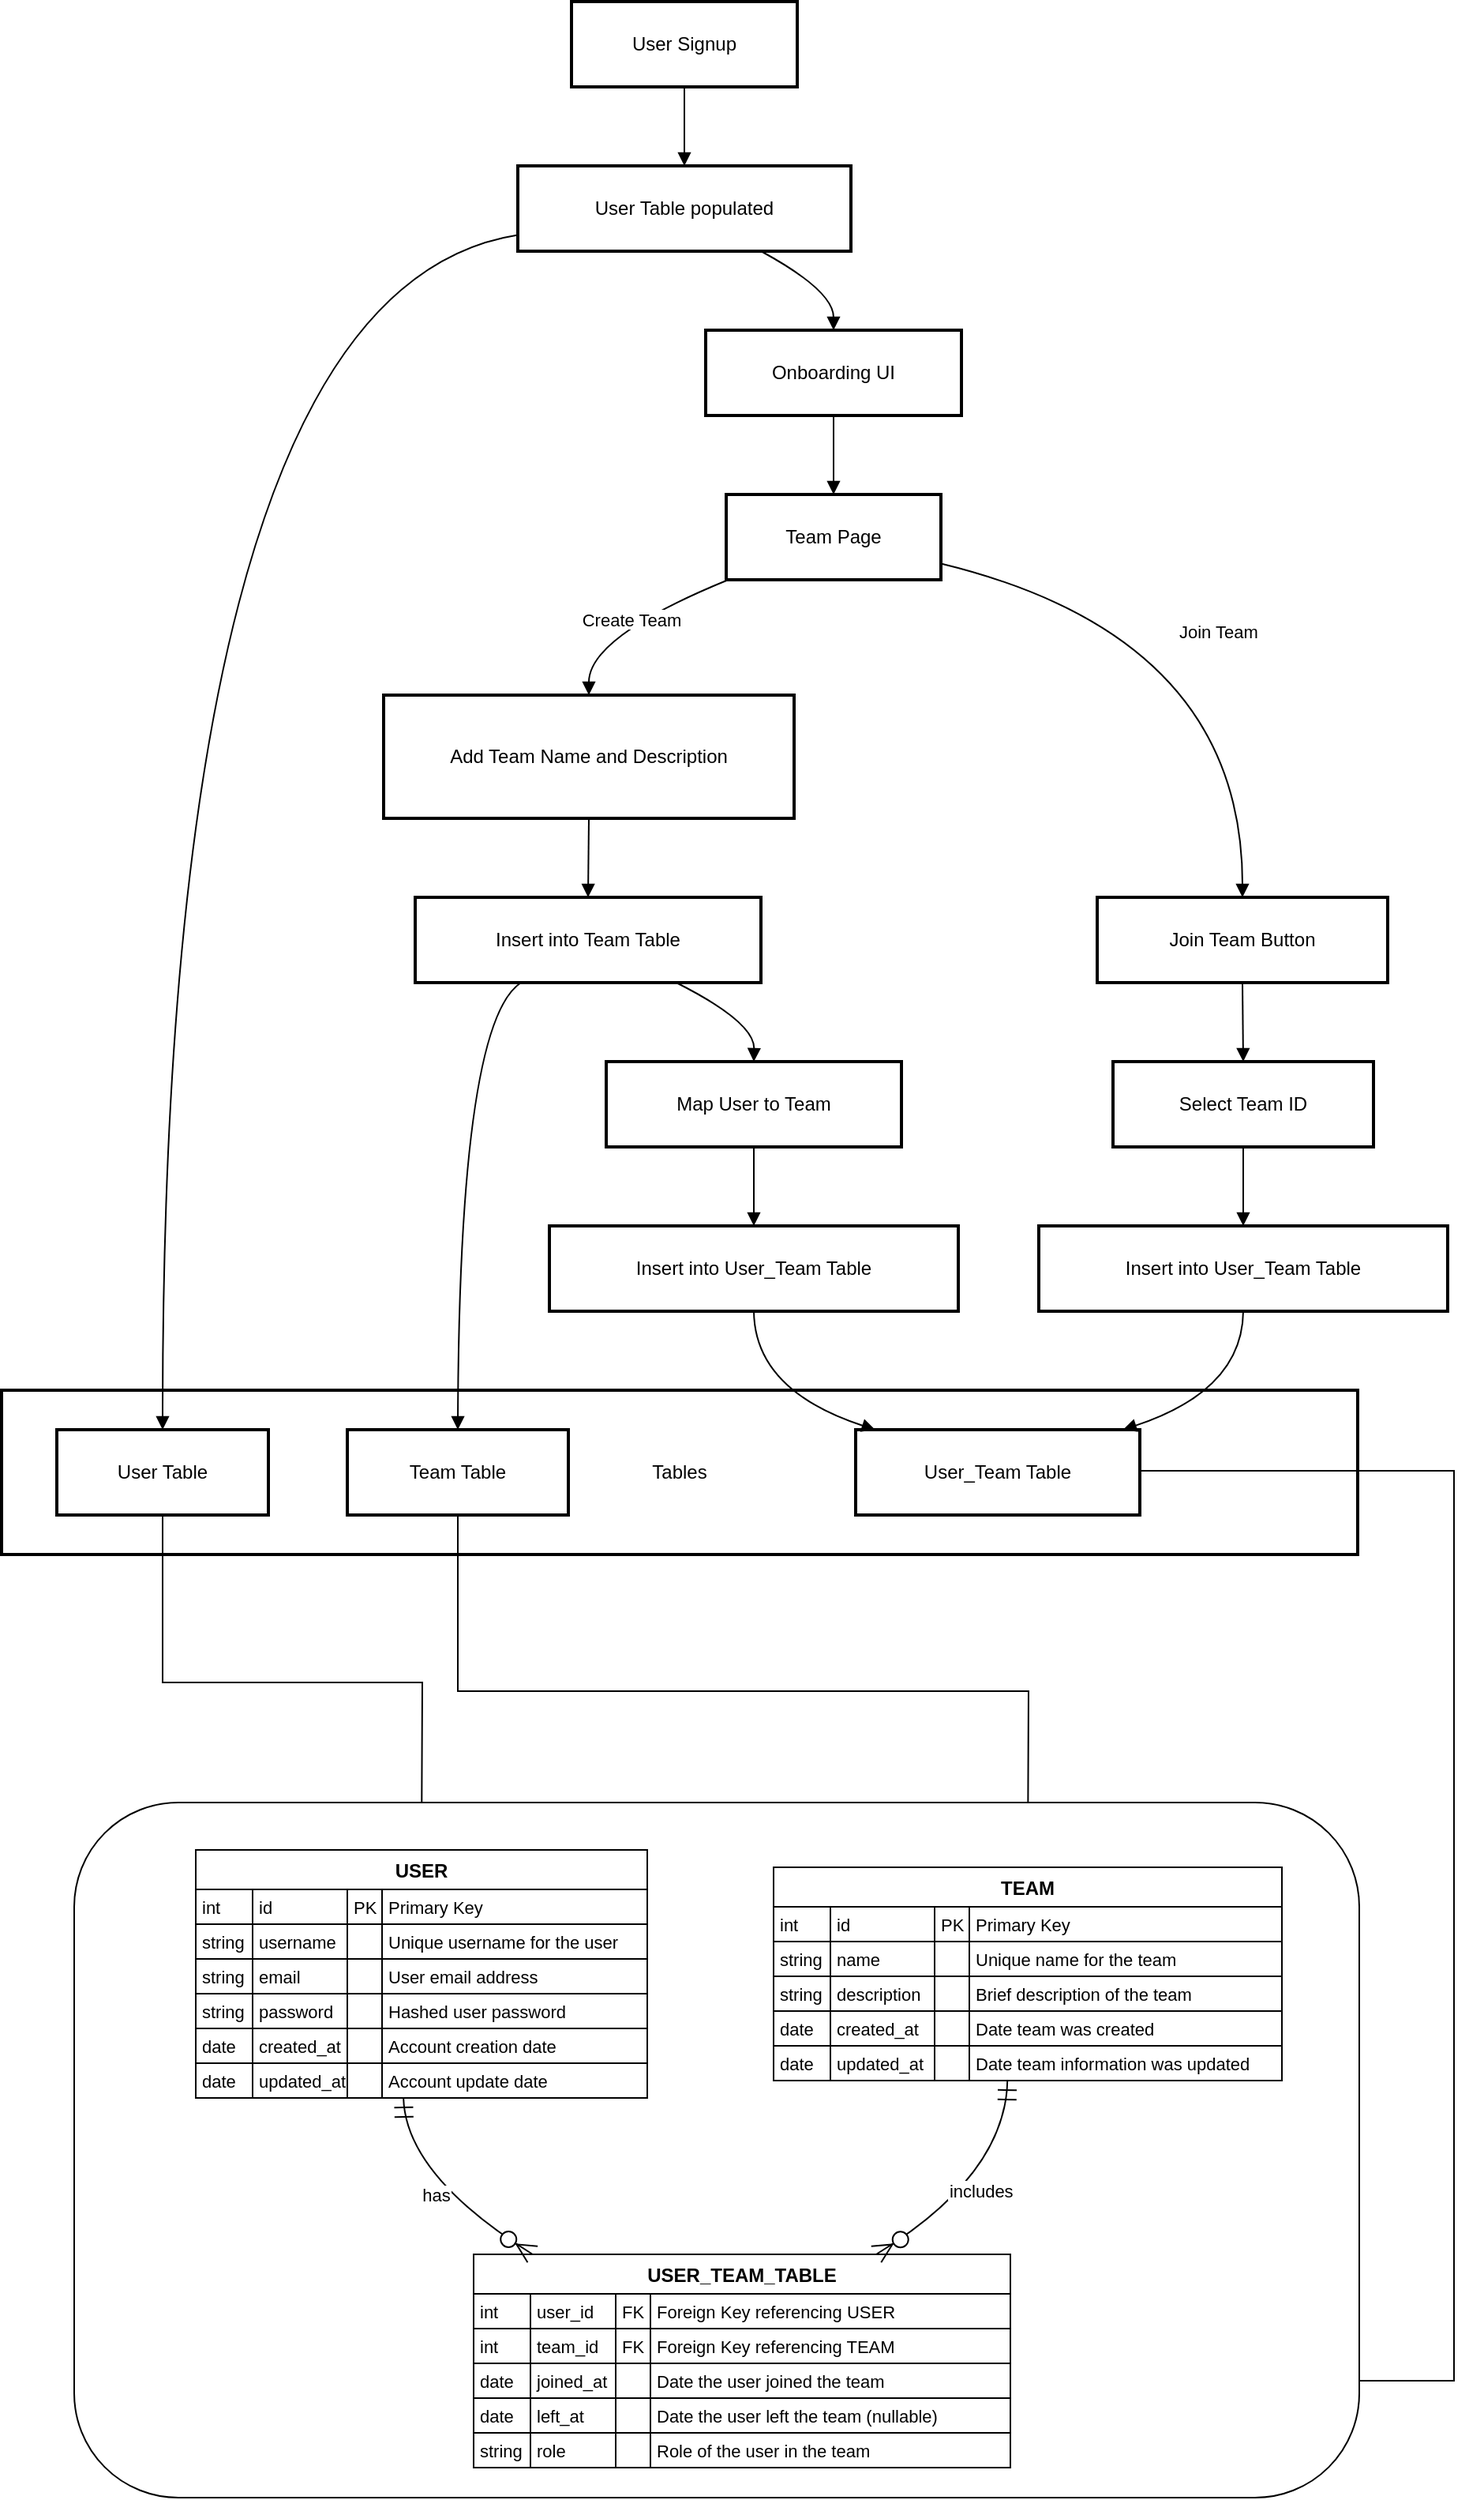 <mxfile version="26.2.14">
  <diagram name="Page-1" id="vvBicnVi6MKxqLp9s39S">
    <mxGraphModel dx="2514" dy="1322" grid="1" gridSize="10" guides="1" tooltips="1" connect="1" arrows="1" fold="1" page="1" pageScale="1" pageWidth="827" pageHeight="1169" math="0" shadow="0">
      <root>
        <mxCell id="0" />
        <mxCell id="1" parent="0" />
        <mxCell id="huza8Dq0BffoJNn7cIbv-1" value="Tables" style="whiteSpace=wrap;strokeWidth=2;" vertex="1" parent="1">
          <mxGeometry x="20" y="899" width="859" height="104" as="geometry" />
        </mxCell>
        <mxCell id="huza8Dq0BffoJNn7cIbv-2" value="User Signup" style="whiteSpace=wrap;strokeWidth=2;" vertex="1" parent="1">
          <mxGeometry x="381" y="20" width="143" height="54" as="geometry" />
        </mxCell>
        <mxCell id="huza8Dq0BffoJNn7cIbv-3" value="User Table populated" style="whiteSpace=wrap;strokeWidth=2;" vertex="1" parent="1">
          <mxGeometry x="347" y="124" width="211" height="54" as="geometry" />
        </mxCell>
        <mxCell id="huza8Dq0BffoJNn7cIbv-4" value="Onboarding UI" style="whiteSpace=wrap;strokeWidth=2;" vertex="1" parent="1">
          <mxGeometry x="466" y="228" width="162" height="54" as="geometry" />
        </mxCell>
        <mxCell id="huza8Dq0BffoJNn7cIbv-5" value="Team Page" style="whiteSpace=wrap;strokeWidth=2;" vertex="1" parent="1">
          <mxGeometry x="479" y="332" width="136" height="54" as="geometry" />
        </mxCell>
        <mxCell id="huza8Dq0BffoJNn7cIbv-6" value="Add Team Name and Description" style="whiteSpace=wrap;strokeWidth=2;" vertex="1" parent="1">
          <mxGeometry x="262" y="459" width="260" height="78" as="geometry" />
        </mxCell>
        <mxCell id="huza8Dq0BffoJNn7cIbv-7" value="Insert into Team Table" style="whiteSpace=wrap;strokeWidth=2;" vertex="1" parent="1">
          <mxGeometry x="282" y="587" width="219" height="54" as="geometry" />
        </mxCell>
        <mxCell id="huza8Dq0BffoJNn7cIbv-8" value="Map User to Team" style="whiteSpace=wrap;strokeWidth=2;" vertex="1" parent="1">
          <mxGeometry x="403" y="691" width="187" height="54" as="geometry" />
        </mxCell>
        <mxCell id="huza8Dq0BffoJNn7cIbv-9" value="Insert into User_Team Table" style="whiteSpace=wrap;strokeWidth=2;" vertex="1" parent="1">
          <mxGeometry x="367" y="795" width="259" height="54" as="geometry" />
        </mxCell>
        <mxCell id="huza8Dq0BffoJNn7cIbv-10" value="Join Team Button" style="whiteSpace=wrap;strokeWidth=2;" vertex="1" parent="1">
          <mxGeometry x="714" y="587" width="184" height="54" as="geometry" />
        </mxCell>
        <mxCell id="huza8Dq0BffoJNn7cIbv-11" value="Select Team ID" style="whiteSpace=wrap;strokeWidth=2;" vertex="1" parent="1">
          <mxGeometry x="724" y="691" width="165" height="54" as="geometry" />
        </mxCell>
        <mxCell id="huza8Dq0BffoJNn7cIbv-12" value="Insert into User_Team Table" style="whiteSpace=wrap;strokeWidth=2;" vertex="1" parent="1">
          <mxGeometry x="677" y="795" width="259" height="54" as="geometry" />
        </mxCell>
        <mxCell id="huza8Dq0BffoJNn7cIbv-116" style="edgeStyle=orthogonalEdgeStyle;rounded=0;orthogonalLoop=1;jettySize=auto;html=1;exitX=0.5;exitY=1;exitDx=0;exitDy=0;entryX=0.5;entryY=0;entryDx=0;entryDy=0;" edge="1" parent="1" source="huza8Dq0BffoJNn7cIbv-13">
          <mxGeometry relative="1" as="geometry">
            <mxPoint x="286" y="1190" as="targetPoint" />
          </mxGeometry>
        </mxCell>
        <mxCell id="huza8Dq0BffoJNn7cIbv-13" value="User Table" style="whiteSpace=wrap;strokeWidth=2;" vertex="1" parent="1">
          <mxGeometry x="55" y="924" width="134" height="54" as="geometry" />
        </mxCell>
        <mxCell id="huza8Dq0BffoJNn7cIbv-117" style="edgeStyle=orthogonalEdgeStyle;rounded=0;orthogonalLoop=1;jettySize=auto;html=1;exitX=0.5;exitY=1;exitDx=0;exitDy=0;entryX=0.5;entryY=0;entryDx=0;entryDy=0;" edge="1" parent="1" source="huza8Dq0BffoJNn7cIbv-14">
          <mxGeometry relative="1" as="geometry">
            <mxPoint x="670" y="1201" as="targetPoint" />
          </mxGeometry>
        </mxCell>
        <mxCell id="huza8Dq0BffoJNn7cIbv-14" value="Team Table" style="whiteSpace=wrap;strokeWidth=2;" vertex="1" parent="1">
          <mxGeometry x="239" y="924" width="140" height="54" as="geometry" />
        </mxCell>
        <mxCell id="huza8Dq0BffoJNn7cIbv-118" style="edgeStyle=orthogonalEdgeStyle;rounded=0;orthogonalLoop=1;jettySize=auto;html=1;exitX=1;exitY=0.5;exitDx=0;exitDy=0;entryX=1;entryY=0.5;entryDx=0;entryDy=0;" edge="1" parent="1" source="huza8Dq0BffoJNn7cIbv-15">
          <mxGeometry relative="1" as="geometry">
            <mxPoint x="659" y="1526" as="targetPoint" />
            <Array as="points">
              <mxPoint x="741" y="950" />
              <mxPoint x="940" y="950" />
              <mxPoint x="940" y="1526" />
            </Array>
          </mxGeometry>
        </mxCell>
        <mxCell id="huza8Dq0BffoJNn7cIbv-15" value="User_Team Table" style="whiteSpace=wrap;strokeWidth=2;" vertex="1" parent="1">
          <mxGeometry x="561" y="924" width="180" height="54" as="geometry" />
        </mxCell>
        <mxCell id="huza8Dq0BffoJNn7cIbv-16" value="" style="curved=1;startArrow=none;endArrow=block;exitX=0.5;exitY=1;entryX=0.5;entryY=0;rounded=0;" edge="1" parent="1" source="huza8Dq0BffoJNn7cIbv-2" target="huza8Dq0BffoJNn7cIbv-3">
          <mxGeometry relative="1" as="geometry">
            <Array as="points" />
          </mxGeometry>
        </mxCell>
        <mxCell id="huza8Dq0BffoJNn7cIbv-17" value="" style="curved=1;startArrow=none;endArrow=block;exitX=0.73;exitY=1;entryX=0.5;entryY=0;rounded=0;" edge="1" parent="1" source="huza8Dq0BffoJNn7cIbv-3" target="huza8Dq0BffoJNn7cIbv-4">
          <mxGeometry relative="1" as="geometry">
            <Array as="points">
              <mxPoint x="547" y="203" />
            </Array>
          </mxGeometry>
        </mxCell>
        <mxCell id="huza8Dq0BffoJNn7cIbv-18" value="" style="curved=1;startArrow=none;endArrow=block;exitX=0.5;exitY=1;entryX=0.5;entryY=0;rounded=0;" edge="1" parent="1" source="huza8Dq0BffoJNn7cIbv-4" target="huza8Dq0BffoJNn7cIbv-5">
          <mxGeometry relative="1" as="geometry">
            <Array as="points" />
          </mxGeometry>
        </mxCell>
        <mxCell id="huza8Dq0BffoJNn7cIbv-19" value="Create Team" style="curved=1;startArrow=none;endArrow=block;exitX=0.01;exitY=1;entryX=0.5;entryY=-0.01;rounded=0;" edge="1" parent="1" source="huza8Dq0BffoJNn7cIbv-5" target="huza8Dq0BffoJNn7cIbv-6">
          <mxGeometry relative="1" as="geometry">
            <Array as="points">
              <mxPoint x="392" y="422" />
            </Array>
          </mxGeometry>
        </mxCell>
        <mxCell id="huza8Dq0BffoJNn7cIbv-20" value="" style="curved=1;startArrow=none;endArrow=block;exitX=0.5;exitY=0.99;entryX=0.5;entryY=-0.01;rounded=0;" edge="1" parent="1" source="huza8Dq0BffoJNn7cIbv-6" target="huza8Dq0BffoJNn7cIbv-7">
          <mxGeometry relative="1" as="geometry">
            <Array as="points" />
          </mxGeometry>
        </mxCell>
        <mxCell id="huza8Dq0BffoJNn7cIbv-21" value="" style="curved=1;startArrow=none;endArrow=block;exitX=0.75;exitY=0.99;entryX=0.5;entryY=-0.01;rounded=0;" edge="1" parent="1" source="huza8Dq0BffoJNn7cIbv-7" target="huza8Dq0BffoJNn7cIbv-8">
          <mxGeometry relative="1" as="geometry">
            <Array as="points">
              <mxPoint x="497" y="666" />
            </Array>
          </mxGeometry>
        </mxCell>
        <mxCell id="huza8Dq0BffoJNn7cIbv-22" value="" style="curved=1;startArrow=none;endArrow=block;exitX=0.5;exitY=0.99;entryX=0.5;entryY=-0.01;rounded=0;" edge="1" parent="1" source="huza8Dq0BffoJNn7cIbv-8" target="huza8Dq0BffoJNn7cIbv-9">
          <mxGeometry relative="1" as="geometry">
            <Array as="points" />
          </mxGeometry>
        </mxCell>
        <mxCell id="huza8Dq0BffoJNn7cIbv-23" value="Join Team" style="curved=1;startArrow=none;endArrow=block;exitX=1;exitY=0.81;entryX=0.5;entryY=-0.01;rounded=0;" edge="1" parent="1" source="huza8Dq0BffoJNn7cIbv-5" target="huza8Dq0BffoJNn7cIbv-10">
          <mxGeometry relative="1" as="geometry">
            <Array as="points">
              <mxPoint x="806" y="422" />
            </Array>
          </mxGeometry>
        </mxCell>
        <mxCell id="huza8Dq0BffoJNn7cIbv-24" value="" style="curved=1;startArrow=none;endArrow=block;exitX=0.5;exitY=0.99;entryX=0.5;entryY=-0.01;rounded=0;" edge="1" parent="1" source="huza8Dq0BffoJNn7cIbv-10" target="huza8Dq0BffoJNn7cIbv-11">
          <mxGeometry relative="1" as="geometry">
            <Array as="points" />
          </mxGeometry>
        </mxCell>
        <mxCell id="huza8Dq0BffoJNn7cIbv-25" value="" style="curved=1;startArrow=none;endArrow=block;exitX=0.5;exitY=0.99;entryX=0.5;entryY=-0.01;rounded=0;" edge="1" parent="1" source="huza8Dq0BffoJNn7cIbv-11" target="huza8Dq0BffoJNn7cIbv-12">
          <mxGeometry relative="1" as="geometry">
            <Array as="points" />
          </mxGeometry>
        </mxCell>
        <mxCell id="huza8Dq0BffoJNn7cIbv-26" value="" style="curved=1;startArrow=none;endArrow=block;exitX=0;exitY=0.81;entryX=0.5;entryY=-0.01;rounded=0;" edge="1" parent="1" source="huza8Dq0BffoJNn7cIbv-3" target="huza8Dq0BffoJNn7cIbv-13">
          <mxGeometry relative="1" as="geometry">
            <Array as="points">
              <mxPoint x="122" y="203" />
            </Array>
          </mxGeometry>
        </mxCell>
        <mxCell id="huza8Dq0BffoJNn7cIbv-27" value="" style="curved=1;startArrow=none;endArrow=block;exitX=0.31;exitY=0.99;entryX=0.5;entryY=-0.01;rounded=0;" edge="1" parent="1" source="huza8Dq0BffoJNn7cIbv-7" target="huza8Dq0BffoJNn7cIbv-14">
          <mxGeometry relative="1" as="geometry">
            <Array as="points">
              <mxPoint x="310" y="666" />
            </Array>
          </mxGeometry>
        </mxCell>
        <mxCell id="huza8Dq0BffoJNn7cIbv-28" value="" style="curved=1;startArrow=none;endArrow=block;exitX=0.5;exitY=0.99;entryX=0.06;entryY=-0.01;rounded=0;" edge="1" parent="1" source="huza8Dq0BffoJNn7cIbv-9" target="huza8Dq0BffoJNn7cIbv-15">
          <mxGeometry relative="1" as="geometry">
            <Array as="points">
              <mxPoint x="497" y="899" />
            </Array>
          </mxGeometry>
        </mxCell>
        <mxCell id="huza8Dq0BffoJNn7cIbv-29" value="" style="curved=1;startArrow=none;endArrow=block;exitX=0.5;exitY=0.99;entryX=0.95;entryY=-0.01;rounded=0;" edge="1" parent="1" source="huza8Dq0BffoJNn7cIbv-12" target="huza8Dq0BffoJNn7cIbv-15">
          <mxGeometry relative="1" as="geometry">
            <Array as="points">
              <mxPoint x="806" y="899" />
            </Array>
          </mxGeometry>
        </mxCell>
        <mxCell id="huza8Dq0BffoJNn7cIbv-121" value="&lt;span style=&quot;color: rgba(0, 0, 0, 0); font-family: monospace; font-size: 0px; text-align: start; text-wrap-mode: nowrap;&quot;&gt;%3CmxGraphModel%3E%3Croot%3E%3CmxCell%20id%3D%220%22%2F%3E%3CmxCell%20id%3D%221%22%20parent%3D%220%22%2F%3E%3CmxCell%20id%3D%222%22%20value%3D%22USER%22%20style%3D%22shape%3Dtable%3BstartSize%3D25%3Bcontainer%3D1%3Bcollapsible%3D0%3BchildLayout%3DtableLayout%3BfixedRows%3D1%3BrowLines%3D1%3BfontStyle%3D1%3Balign%3Dcenter%3BresizeLast%3D1%3B%22%20vertex%3D%221%22%20parent%3D%221%22%3E%3CmxGeometry%20x%3D%22143%22%20y%3D%221190%22%20width%3D%22286%22%20height%3D%22157%22%20as%3D%22geometry%22%2F%3E%3C%2FmxCell%3E%3CmxCell%20id%3D%223%22%20style%3D%22shape%3DtableRow%3Bhorizontal%3D0%3BstartSize%3D0%3BswimlaneHead%3D0%3BswimlaneBody%3D0%3BfillColor%3Dnone%3Bcollapsible%3D0%3BdropTarget%3D0%3Bpoints%3D%5B%5B0%2C0.5%5D%2C%5B1%2C0.5%5D%5D%3BportConstraint%3Deastwest%3Btop%3D0%3Bleft%3D0%3Bright%3D0%3Bbottom%3D0%3B%22%20vertex%3D%221%22%20parent%3D%222%22%3E%3CmxGeometry%20y%3D%2225%22%20width%3D%22286%22%20height%3D%2222%22%20as%3D%22geometry%22%2F%3E%3C%2FmxCell%3E%3CmxCell%20id%3D%224%22%20value%3D%22int%22%20style%3D%22shape%3DpartialRectangle%3Bconnectable%3D0%3BfillColor%3Dnone%3Btop%3D0%3Bleft%3D0%3Bbottom%3D0%3Bright%3D0%3Balign%3Dleft%3BspacingLeft%3D2%3Boverflow%3Dhidden%3BfontSize%3D11%3B%22%20vertex%3D%221%22%20parent%3D%223%22%3E%3CmxGeometry%20width%3D%2236%22%20height%3D%2222%22%20as%3D%22geometry%22%3E%3CmxRectangle%20width%3D%2236%22%20height%3D%2222%22%20as%3D%22alternateBounds%22%2F%3E%3C%2FmxGeometry%3E%3C%2FmxCell%3E%3CmxCell%20id%3D%225%22%20value%3D%22id%22%20style%3D%22shape%3DpartialRectangle%3Bconnectable%3D0%3BfillColor%3Dnone%3Btop%3D0%3Bleft%3D0%3Bbottom%3D0%3Bright%3D0%3Balign%3Dleft%3BspacingLeft%3D2%3Boverflow%3Dhidden%3BfontSize%3D11%3B%22%20vertex%3D%221%22%20parent%3D%223%22%3E%3CmxGeometry%20x%3D%2236%22%20width%3D%2260%22%20height%3D%2222%22%20as%3D%22geometry%22%3E%3CmxRectangle%20width%3D%2260%22%20height%3D%2222%22%20as%3D%22alternateBounds%22%2F%3E%3C%2FmxGeometry%3E%3C%2FmxCell%3E%3CmxCell%20id%3D%226%22%20value%3D%22PK%22%20style%3D%22shape%3DpartialRectangle%3Bconnectable%3D0%3BfillColor%3Dnone%3Btop%3D0%3Bleft%3D0%3Bbottom%3D0%3Bright%3D0%3Balign%3Dleft%3BspacingLeft%3D2%3Boverflow%3Dhidden%3BfontSize%3D11%3B%22%20vertex%3D%221%22%20parent%3D%223%22%3E%3CmxGeometry%20x%3D%2296%22%20width%3D%2222%22%20height%3D%2222%22%20as%3D%22geometry%22%3E%3CmxRectangle%20width%3D%2222%22%20height%3D%2222%22%20as%3D%22alternateBounds%22%2F%3E%3C%2FmxGeometry%3E%3C%2FmxCell%3E%3CmxCell%20id%3D%227%22%20value%3D%22Primary%20Key%22%20style%3D%22shape%3DpartialRectangle%3Bconnectable%3D0%3BfillColor%3Dnone%3Btop%3D0%3Bleft%3D0%3Bbottom%3D0%3Bright%3D0%3Balign%3Dleft%3BspacingLeft%3D2%3Boverflow%3Dhidden%3BfontSize%3D11%3B%22%20vertex%3D%221%22%20parent%3D%223%22%3E%3CmxGeometry%20x%3D%22118%22%20width%3D%22168%22%20height%3D%2222%22%20as%3D%22geometry%22%3E%3CmxRectangle%20width%3D%22168%22%20height%3D%2222%22%20as%3D%22alternateBounds%22%2F%3E%3C%2FmxGeometry%3E%3C%2FmxCell%3E%3CmxCell%20id%3D%228%22%20style%3D%22shape%3DtableRow%3Bhorizontal%3D0%3BstartSize%3D0%3BswimlaneHead%3D0%3BswimlaneBody%3D0%3BfillColor%3Dnone%3Bcollapsible%3D0%3BdropTarget%3D0%3Bpoints%3D%5B%5B0%2C0.5%5D%2C%5B1%2C0.5%5D%5D%3BportConstraint%3Deastwest%3Btop%3D0%3Bleft%3D0%3Bright%3D0%3Bbottom%3D0%3B%22%20vertex%3D%221%22%20parent%3D%222%22%3E%3CmxGeometry%20y%3D%2247%22%20width%3D%22286%22%20height%3D%2222%22%20as%3D%22geometry%22%2F%3E%3C%2FmxCell%3E%3CmxCell%20id%3D%229%22%20value%3D%22string%22%20style%3D%22shape%3DpartialRectangle%3Bconnectable%3D0%3BfillColor%3Dnone%3Btop%3D0%3Bleft%3D0%3Bbottom%3D0%3Bright%3D0%3Balign%3Dleft%3BspacingLeft%3D2%3Boverflow%3Dhidden%3BfontSize%3D11%3B%22%20vertex%3D%221%22%20parent%3D%228%22%3E%3CmxGeometry%20width%3D%2236%22%20height%3D%2222%22%20as%3D%22geometry%22%3E%3CmxRectangle%20width%3D%2236%22%20height%3D%2222%22%20as%3D%22alternateBounds%22%2F%3E%3C%2FmxGeometry%3E%3C%2FmxCell%3E%3CmxCell%20id%3D%2210%22%20value%3D%22username%22%20style%3D%22shape%3DpartialRectangle%3Bconnectable%3D0%3BfillColor%3Dnone%3Btop%3D0%3Bleft%3D0%3Bbottom%3D0%3Bright%3D0%3Balign%3Dleft%3BspacingLeft%3D2%3Boverflow%3Dhidden%3BfontSize%3D11%3B%22%20vertex%3D%221%22%20parent%3D%228%22%3E%3CmxGeometry%20x%3D%2236%22%20width%3D%2260%22%20height%3D%2222%22%20as%3D%22geometry%22%3E%3CmxRectangle%20width%3D%2260%22%20height%3D%2222%22%20as%3D%22alternateBounds%22%2F%3E%3C%2FmxGeometry%3E%3C%2FmxCell%3E%3CmxCell%20id%3D%2211%22%20value%3D%22%22%20style%3D%22shape%3DpartialRectangle%3Bconnectable%3D0%3BfillColor%3Dnone%3Btop%3D0%3Bleft%3D0%3Bbottom%3D0%3Bright%3D0%3Balign%3Dleft%3BspacingLeft%3D2%3Boverflow%3Dhidden%3BfontSize%3D11%3B%22%20vertex%3D%221%22%20parent%3D%228%22%3E%3CmxGeometry%20x%3D%2296%22%20width%3D%2222%22%20height%3D%2222%22%20as%3D%22geometry%22%3E%3CmxRectangle%20width%3D%2222%22%20height%3D%2222%22%20as%3D%22alternateBounds%22%2F%3E%3C%2FmxGeometry%3E%3C%2FmxCell%3E%3CmxCell%20id%3D%2212%22%20value%3D%22Unique%20username%20for%20the%20user%22%20style%3D%22shape%3DpartialRectangle%3Bconnectable%3D0%3BfillColor%3Dnone%3Btop%3D0%3Bleft%3D0%3Bbottom%3D0%3Bright%3D0%3Balign%3Dleft%3BspacingLeft%3D2%3Boverflow%3Dhidden%3BfontSize%3D11%3B%22%20vertex%3D%221%22%20parent%3D%228%22%3E%3CmxGeometry%20x%3D%22118%22%20width%3D%22168%22%20height%3D%2222%22%20as%3D%22geometry%22%3E%3CmxRectangle%20width%3D%22168%22%20height%3D%2222%22%20as%3D%22alternateBounds%22%2F%3E%3C%2FmxGeometry%3E%3C%2FmxCell%3E%3CmxCell%20id%3D%2213%22%20style%3D%22shape%3DtableRow%3Bhorizontal%3D0%3BstartSize%3D0%3BswimlaneHead%3D0%3BswimlaneBody%3D0%3BfillColor%3Dnone%3Bcollapsible%3D0%3BdropTarget%3D0%3Bpoints%3D%5B%5B0%2C0.5%5D%2C%5B1%2C0.5%5D%5D%3BportConstraint%3Deastwest%3Btop%3D0%3Bleft%3D0%3Bright%3D0%3Bbottom%3D0%3B%22%20vertex%3D%221%22%20parent%3D%222%22%3E%3CmxGeometry%20y%3D%2269%22%20width%3D%22286%22%20height%3D%2222%22%20as%3D%22geometry%22%2F%3E%3C%2FmxCell%3E%3CmxCell%20id%3D%2214%22%20value%3D%22string%22%20style%3D%22shape%3DpartialRectangle%3Bconnectable%3D0%3BfillColor%3Dnone%3Btop%3D0%3Bleft%3D0%3Bbottom%3D0%3Bright%3D0%3Balign%3Dleft%3BspacingLeft%3D2%3Boverflow%3Dhidden%3BfontSize%3D11%3B%22%20vertex%3D%221%22%20parent%3D%2213%22%3E%3CmxGeometry%20width%3D%2236%22%20height%3D%2222%22%20as%3D%22geometry%22%3E%3CmxRectangle%20width%3D%2236%22%20height%3D%2222%22%20as%3D%22alternateBounds%22%2F%3E%3C%2FmxGeometry%3E%3C%2FmxCell%3E%3CmxCell%20id%3D%2215%22%20value%3D%22email%22%20style%3D%22shape%3DpartialRectangle%3Bconnectable%3D0%3BfillColor%3Dnone%3Btop%3D0%3Bleft%3D0%3Bbottom%3D0%3Bright%3D0%3Balign%3Dleft%3BspacingLeft%3D2%3Boverflow%3Dhidden%3BfontSize%3D11%3B%22%20vertex%3D%221%22%20parent%3D%2213%22%3E%3CmxGeometry%20x%3D%2236%22%20width%3D%2260%22%20height%3D%2222%22%20as%3D%22geometry%22%3E%3CmxRectangle%20width%3D%2260%22%20height%3D%2222%22%20as%3D%22alternateBounds%22%2F%3E%3C%2FmxGeometry%3E%3C%2FmxCell%3E%3CmxCell%20id%3D%2216%22%20value%3D%22%22%20style%3D%22shape%3DpartialRectangle%3Bconnectable%3D0%3BfillColor%3Dnone%3Btop%3D0%3Bleft%3D0%3Bbottom%3D0%3Bright%3D0%3Balign%3Dleft%3BspacingLeft%3D2%3Boverflow%3Dhidden%3BfontSize%3D11%3B%22%20vertex%3D%221%22%20parent%3D%2213%22%3E%3CmxGeometry%20x%3D%2296%22%20width%3D%2222%22%20height%3D%2222%22%20as%3D%22geometry%22%3E%3CmxRectangle%20width%3D%2222%22%20height%3D%2222%22%20as%3D%22alternateBounds%22%2F%3E%3C%2FmxGeometry%3E%3C%2FmxCell%3E%3CmxCell%20id%3D%2217%22%20value%3D%22User%20email%20address%22%20style%3D%22shape%3DpartialRectangle%3Bconnectable%3D0%3BfillColor%3Dnone%3Btop%3D0%3Bleft%3D0%3Bbottom%3D0%3Bright%3D0%3Balign%3Dleft%3BspacingLeft%3D2%3Boverflow%3Dhidden%3BfontSize%3D11%3B%22%20vertex%3D%221%22%20parent%3D%2213%22%3E%3CmxGeometry%20x%3D%22118%22%20width%3D%22168%22%20height%3D%2222%22%20as%3D%22geometry%22%3E%3CmxRectangle%20width%3D%22168%22%20height%3D%2222%22%20as%3D%22alternateBounds%22%2F%3E%3C%2FmxGeometry%3E%3C%2FmxCell%3E%3CmxCell%20id%3D%2218%22%20style%3D%22shape%3DtableRow%3Bhorizontal%3D0%3BstartSize%3D0%3BswimlaneHead%3D0%3BswimlaneBody%3D0%3BfillColor%3Dnone%3Bcollapsible%3D0%3BdropTarget%3D0%3Bpoints%3D%5B%5B0%2C0.5%5D%2C%5B1%2C0.5%5D%5D%3BportConstraint%3Deastwest%3Btop%3D0%3Bleft%3D0%3Bright%3D0%3Bbottom%3D0%3B%22%20vertex%3D%221%22%20parent%3D%222%22%3E%3CmxGeometry%20y%3D%2291%22%20width%3D%22286%22%20height%3D%2222%22%20as%3D%22geometry%22%2F%3E%3C%2FmxCell%3E%3CmxCell%20id%3D%2219%22%20value%3D%22string%22%20style%3D%22shape%3DpartialRectangle%3Bconnectable%3D0%3BfillColor%3Dnone%3Btop%3D0%3Bleft%3D0%3Bbottom%3D0%3Bright%3D0%3Balign%3Dleft%3BspacingLeft%3D2%3Boverflow%3Dhidden%3BfontSize%3D11%3B%22%20vertex%3D%221%22%20parent%3D%2218%22%3E%3CmxGeometry%20width%3D%2236%22%20height%3D%2222%22%20as%3D%22geometry%22%3E%3CmxRectangle%20width%3D%2236%22%20height%3D%2222%22%20as%3D%22alternateBounds%22%2F%3E%3C%2FmxGeometry%3E%3C%2FmxCell%3E%3CmxCell%20id%3D%2220%22%20value%3D%22password%22%20style%3D%22shape%3DpartialRectangle%3Bconnectable%3D0%3BfillColor%3Dnone%3Btop%3D0%3Bleft%3D0%3Bbottom%3D0%3Bright%3D0%3Balign%3Dleft%3BspacingLeft%3D2%3Boverflow%3Dhidden%3BfontSize%3D11%3B%22%20vertex%3D%221%22%20parent%3D%2218%22%3E%3CmxGeometry%20x%3D%2236%22%20width%3D%2260%22%20height%3D%2222%22%20as%3D%22geometry%22%3E%3CmxRectangle%20width%3D%2260%22%20height%3D%2222%22%20as%3D%22alternateBounds%22%2F%3E%3C%2FmxGeometry%3E%3C%2FmxCell%3E%3CmxCell%20id%3D%2221%22%20value%3D%22%22%20style%3D%22shape%3DpartialRectangle%3Bconnectable%3D0%3BfillColor%3Dnone%3Btop%3D0%3Bleft%3D0%3Bbottom%3D0%3Bright%3D0%3Balign%3Dleft%3BspacingLeft%3D2%3Boverflow%3Dhidden%3BfontSize%3D11%3B%22%20vertex%3D%221%22%20parent%3D%2218%22%3E%3CmxGeometry%20x%3D%2296%22%20width%3D%2222%22%20height%3D%2222%22%20as%3D%22geometry%22%3E%3CmxRectangle%20width%3D%2222%22%20height%3D%2222%22%20as%3D%22alternateBounds%22%2F%3E%3C%2FmxGeometry%3E%3C%2FmxCell%3E%3CmxCell%20id%3D%2222%22%20value%3D%22Hashed%20user%20password%22%20style%3D%22shape%3DpartialRectangle%3Bconnectable%3D0%3BfillColor%3Dnone%3Btop%3D0%3Bleft%3D0%3Bbottom%3D0%3Bright%3D0%3Balign%3Dleft%3BspacingLeft%3D2%3Boverflow%3Dhidden%3BfontSize%3D11%3B%22%20vertex%3D%221%22%20parent%3D%2218%22%3E%3CmxGeometry%20x%3D%22118%22%20width%3D%22168%22%20height%3D%2222%22%20as%3D%22geometry%22%3E%3CmxRectangle%20width%3D%22168%22%20height%3D%2222%22%20as%3D%22alternateBounds%22%2F%3E%3C%2FmxGeometry%3E%3C%2FmxCell%3E%3CmxCell%20id%3D%2223%22%20style%3D%22shape%3DtableRow%3Bhorizontal%3D0%3BstartSize%3D0%3BswimlaneHead%3D0%3BswimlaneBody%3D0%3BfillColor%3Dnone%3Bcollapsible%3D0%3BdropTarget%3D0%3Bpoints%3D%5B%5B0%2C0.5%5D%2C%5B1%2C0.5%5D%5D%3BportConstraint%3Deastwest%3Btop%3D0%3Bleft%3D0%3Bright%3D0%3Bbottom%3D0%3B%22%20vertex%3D%221%22%20parent%3D%222%22%3E%3CmxGeometry%20y%3D%22113%22%20width%3D%22286%22%20height%3D%2222%22%20as%3D%22geometry%22%2F%3E%3C%2FmxCell%3E%3CmxCell%20id%3D%2224%22%20value%3D%22date%22%20style%3D%22shape%3DpartialRectangle%3Bconnectable%3D0%3BfillColor%3Dnone%3Btop%3D0%3Bleft%3D0%3Bbottom%3D0%3Bright%3D0%3Balign%3Dleft%3BspacingLeft%3D2%3Boverflow%3Dhidden%3BfontSize%3D11%3B%22%20vertex%3D%221%22%20parent%3D%2223%22%3E%3CmxGeometry%20width%3D%2236%22%20height%3D%2222%22%20as%3D%22geometry%22%3E%3CmxRectangle%20width%3D%2236%22%20height%3D%2222%22%20as%3D%22alternateBounds%22%2F%3E%3C%2FmxGeometry%3E%3C%2FmxCell%3E%3CmxCell%20id%3D%2225%22%20value%3D%22created_at%22%20style%3D%22shape%3DpartialRectangle%3Bconnectable%3D0%3BfillColor%3Dnone%3Btop%3D0%3Bleft%3D0%3Bbottom%3D0%3Bright%3D0%3Balign%3Dleft%3BspacingLeft%3D2%3Boverflow%3Dhidden%3BfontSize%3D11%3B%22%20vertex%3D%221%22%20parent%3D%2223%22%3E%3CmxGeometry%20x%3D%2236%22%20width%3D%2260%22%20height%3D%2222%22%20as%3D%22geometry%22%3E%3CmxRectangle%20width%3D%2260%22%20height%3D%2222%22%20as%3D%22alternateBounds%22%2F%3E%3C%2FmxGeometry%3E%3C%2FmxCell%3E%3CmxCell%20id%3D%2226%22%20value%3D%22%22%20style%3D%22shape%3DpartialRectangle%3Bconnectable%3D0%3BfillColor%3Dnone%3Btop%3D0%3Bleft%3D0%3Bbottom%3D0%3Bright%3D0%3Balign%3Dleft%3BspacingLeft%3D2%3Boverflow%3Dhidden%3BfontSize%3D11%3B%22%20vertex%3D%221%22%20parent%3D%2223%22%3E%3CmxGeometry%20x%3D%2296%22%20width%3D%2222%22%20height%3D%2222%22%20as%3D%22geometry%22%3E%3CmxRectangle%20width%3D%2222%22%20height%3D%2222%22%20as%3D%22alternateBounds%22%2F%3E%3C%2FmxGeometry%3E%3C%2FmxCell%3E%3CmxCell%20id%3D%2227%22%20value%3D%22Account%20creation%20date%22%20style%3D%22shape%3DpartialRectangle%3Bconnectable%3D0%3BfillColor%3Dnone%3Btop%3D0%3Bleft%3D0%3Bbottom%3D0%3Bright%3D0%3Balign%3Dleft%3BspacingLeft%3D2%3Boverflow%3Dhidden%3BfontSize%3D11%3B%22%20vertex%3D%221%22%20parent%3D%2223%22%3E%3CmxGeometry%20x%3D%22118%22%20width%3D%22168%22%20height%3D%2222%22%20as%3D%22geometry%22%3E%3CmxRectangle%20width%3D%22168%22%20height%3D%2222%22%20as%3D%22alternateBounds%22%2F%3E%3C%2FmxGeometry%3E%3C%2FmxCell%3E%3CmxCell%20id%3D%2228%22%20style%3D%22shape%3DtableRow%3Bhorizontal%3D0%3BstartSize%3D0%3BswimlaneHead%3D0%3BswimlaneBody%3D0%3BfillColor%3Dnone%3Bcollapsible%3D0%3BdropTarget%3D0%3Bpoints%3D%5B%5B0%2C0.5%5D%2C%5B1%2C0.5%5D%5D%3BportConstraint%3Deastwest%3Btop%3D0%3Bleft%3D0%3Bright%3D0%3Bbottom%3D0%3B%22%20vertex%3D%221%22%20parent%3D%222%22%3E%3CmxGeometry%20y%3D%22135%22%20width%3D%22286%22%20height%3D%2222%22%20as%3D%22geometry%22%2F%3E%3C%2FmxCell%3E%3CmxCell%20id%3D%2229%22%20value%3D%22date%22%20style%3D%22shape%3DpartialRectangle%3Bconnectable%3D0%3BfillColor%3Dnone%3Btop%3D0%3Bleft%3D0%3Bbottom%3D0%3Bright%3D0%3Balign%3Dleft%3BspacingLeft%3D2%3Boverflow%3Dhidden%3BfontSize%3D11%3B%22%20vertex%3D%221%22%20parent%3D%2228%22%3E%3CmxGeometry%20width%3D%2236%22%20height%3D%2222%22%20as%3D%22geometry%22%3E%3CmxRectangle%20width%3D%2236%22%20height%3D%2222%22%20as%3D%22alternateBounds%22%2F%3E%3C%2FmxGeometry%3E%3C%2FmxCell%3E%3CmxCell%20id%3D%2230%22%20value%3D%22updated_at%22%20style%3D%22shape%3DpartialRectangle%3Bconnectable%3D0%3BfillColor%3Dnone%3Btop%3D0%3Bleft%3D0%3Bbottom%3D0%3Bright%3D0%3Balign%3Dleft%3BspacingLeft%3D2%3Boverflow%3Dhidden%3BfontSize%3D11%3B%22%20vertex%3D%221%22%20parent%3D%2228%22%3E%3CmxGeometry%20x%3D%2236%22%20width%3D%2260%22%20height%3D%2222%22%20as%3D%22geometry%22%3E%3CmxRectangle%20width%3D%2260%22%20height%3D%2222%22%20as%3D%22alternateBounds%22%2F%3E%3C%2FmxGeometry%3E%3C%2FmxCell%3E%3CmxCell%20id%3D%2231%22%20value%3D%22%22%20style%3D%22shape%3DpartialRectangle%3Bconnectable%3D0%3BfillColor%3Dnone%3Btop%3D0%3Bleft%3D0%3Bbottom%3D0%3Bright%3D0%3Balign%3Dleft%3BspacingLeft%3D2%3Boverflow%3Dhidden%3BfontSize%3D11%3B%22%20vertex%3D%221%22%20parent%3D%2228%22%3E%3CmxGeometry%20x%3D%2296%22%20width%3D%2222%22%20height%3D%2222%22%20as%3D%22geometry%22%3E%3CmxRectangle%20width%3D%2222%22%20height%3D%2222%22%20as%3D%22alternateBounds%22%2F%3E%3C%2FmxGeometry%3E%3C%2FmxCell%3E%3CmxCell%20id%3D%2232%22%20value%3D%22Account%20update%20date%22%20style%3D%22shape%3DpartialRectangle%3Bconnectable%3D0%3BfillColor%3Dnone%3Btop%3D0%3Bleft%3D0%3Bbottom%3D0%3Bright%3D0%3Balign%3Dleft%3BspacingLeft%3D2%3Boverflow%3Dhidden%3BfontSize%3D11%3B%22%20vertex%3D%221%22%20parent%3D%2228%22%3E%3CmxGeometry%20x%3D%22118%22%20width%3D%22168%22%20height%3D%2222%22%20as%3D%22geometry%22%3E%3CmxRectangle%20width%3D%22168%22%20height%3D%2222%22%20as%3D%22alternateBounds%22%2F%3E%3C%2FmxGeometry%3E%3C%2FmxCell%3E%3CmxCell%20id%3D%2233%22%20value%3D%22TEAM%22%20style%3D%22shape%3Dtable%3BstartSize%3D25%3Bcontainer%3D1%3Bcollapsible%3D0%3BchildLayout%3DtableLayout%3BfixedRows%3D1%3BrowLines%3D1%3BfontStyle%3D1%3Balign%3Dcenter%3BresizeLast%3D1%3B%22%20vertex%3D%221%22%20parent%3D%221%22%3E%3CmxGeometry%20x%3D%22509%22%20y%3D%221201%22%20width%3D%22322%22%20height%3D%22135%22%20as%3D%22geometry%22%2F%3E%3C%2FmxCell%3E%3CmxCell%20id%3D%2234%22%20style%3D%22shape%3DtableRow%3Bhorizontal%3D0%3BstartSize%3D0%3BswimlaneHead%3D0%3BswimlaneBody%3D0%3BfillColor%3Dnone%3Bcollapsible%3D0%3BdropTarget%3D0%3Bpoints%3D%5B%5B0%2C0.5%5D%2C%5B1%2C0.5%5D%5D%3BportConstraint%3Deastwest%3Btop%3D0%3Bleft%3D0%3Bright%3D0%3Bbottom%3D0%3B%22%20vertex%3D%221%22%20parent%3D%2233%22%3E%3CmxGeometry%20y%3D%2225%22%20width%3D%22322%22%20height%3D%2222%22%20as%3D%22geometry%22%2F%3E%3C%2FmxCell%3E%3CmxCell%20id%3D%2235%22%20value%3D%22int%22%20style%3D%22shape%3DpartialRectangle%3Bconnectable%3D0%3BfillColor%3Dnone%3Btop%3D0%3Bleft%3D0%3Bbottom%3D0%3Bright%3D0%3Balign%3Dleft%3BspacingLeft%3D2%3Boverflow%3Dhidden%3BfontSize%3D11%3B%22%20vertex%3D%221%22%20parent%3D%2234%22%3E%3CmxGeometry%20width%3D%2236%22%20height%3D%2222%22%20as%3D%22geometry%22%3E%3CmxRectangle%20width%3D%2236%22%20height%3D%2222%22%20as%3D%22alternateBounds%22%2F%3E%3C%2FmxGeometry%3E%3C%2FmxCell%3E%3CmxCell%20id%3D%2236%22%20value%3D%22id%22%20style%3D%22shape%3DpartialRectangle%3Bconnectable%3D0%3BfillColor%3Dnone%3Btop%3D0%3Bleft%3D0%3Bbottom%3D0%3Bright%3D0%3Balign%3Dleft%3BspacingLeft%3D2%3Boverflow%3Dhidden%3BfontSize%3D11%3B%22%20vertex%3D%221%22%20parent%3D%2234%22%3E%3CmxGeometry%20x%3D%2236%22%20width%3D%2266%22%20height%3D%2222%22%20as%3D%22geometry%22%3E%3CmxRectangle%20width%3D%2266%22%20height%3D%2222%22%20as%3D%22alternateBounds%22%2F%3E%3C%2FmxGeometry%3E%3C%2FmxCell%3E%3CmxCell%20id%3D%2237%22%20value%3D%22PK%22%20style%3D%22shape%3DpartialRectangle%3Bconnectable%3D0%3BfillColor%3Dnone%3Btop%3D0%3Bleft%3D0%3Bbottom%3D0%3Bright%3D0%3Balign%3Dleft%3BspacingLeft%3D2%3Boverflow%3Dhidden%3BfontSize%3D11%3B%22%20vertex%3D%221%22%20parent%3D%2234%22%3E%3CmxGeometry%20x%3D%22102%22%20width%3D%2222%22%20height%3D%2222%22%20as%3D%22geometry%22%3E%3CmxRectangle%20width%3D%2222%22%20height%3D%2222%22%20as%3D%22alternateBounds%22%2F%3E%3C%2FmxGeometry%3E%3C%2FmxCell%3E%3CmxCell%20id%3D%2238%22%20value%3D%22Primary%20Key%22%20style%3D%22shape%3DpartialRectangle%3Bconnectable%3D0%3BfillColor%3Dnone%3Btop%3D0%3Bleft%3D0%3Bbottom%3D0%3Bright%3D0%3Balign%3Dleft%3BspacingLeft%3D2%3Boverflow%3Dhidden%3BfontSize%3D11%3B%22%20vertex%3D%221%22%20parent%3D%2234%22%3E%3CmxGeometry%20x%3D%22124%22%20width%3D%22198%22%20height%3D%2222%22%20as%3D%22geometry%22%3E%3CmxRectangle%20width%3D%22198%22%20height%3D%2222%22%20as%3D%22alternateBounds%22%2F%3E%3C%2FmxGeometry%3E%3C%2FmxCell%3E%3CmxCell%20id%3D%2239%22%20style%3D%22shape%3DtableRow%3Bhorizontal%3D0%3BstartSize%3D0%3BswimlaneHead%3D0%3BswimlaneBody%3D0%3BfillColor%3Dnone%3Bcollapsible%3D0%3BdropTarget%3D0%3Bpoints%3D%5B%5B0%2C0.5%5D%2C%5B1%2C0.5%5D%5D%3BportConstraint%3Deastwest%3Btop%3D0%3Bleft%3D0%3Bright%3D0%3Bbottom%3D0%3B%22%20vertex%3D%221%22%20parent%3D%2233%22%3E%3CmxGeometry%20y%3D%2247%22%20width%3D%22322%22%20height%3D%2222%22%20as%3D%22geometry%22%2F%3E%3C%2FmxCell%3E%3CmxCell%20id%3D%2240%22%20value%3D%22string%22%20style%3D%22shape%3DpartialRectangle%3Bconnectable%3D0%3BfillColor%3Dnone%3Btop%3D0%3Bleft%3D0%3Bbottom%3D0%3Bright%3D0%3Balign%3Dleft%3BspacingLeft%3D2%3Boverflow%3Dhidden%3BfontSize%3D11%3B%22%20vertex%3D%221%22%20parent%3D%2239%22%3E%3CmxGeometry%20width%3D%2236%22%20height%3D%2222%22%20as%3D%22geometry%22%3E%3CmxRectangle%20width%3D%2236%22%20height%3D%2222%22%20as%3D%22alternateBounds%22%2F%3E%3C%2FmxGeometry%3E%3C%2FmxCell%3E%3CmxCell%20id%3D%2241%22%20value%3D%22name%22%20style%3D%22shape%3DpartialRectangle%3Bconnectable%3D0%3BfillColor%3Dnone%3Btop%3D0%3Bleft%3D0%3Bbottom%3D0%3Bright%3D0%3Balign%3Dleft%3BspacingLeft%3D2%3Boverflow%3Dhidden%3BfontSize%3D11%3B%22%20vertex%3D%221%22%20parent%3D%2239%22%3E%3CmxGeometry%20x%3D%2236%22%20width%3D%2266%22%20height%3D%2222%22%20as%3D%22geometry%22%3E%3CmxRectangle%20width%3D%2266%22%20height%3D%2222%22%20as%3D%22alternateBounds%22%2F%3E%3C%2FmxGeometry%3E%3C%2FmxCell%3E%3CmxCell%20id%3D%2242%22%20value%3D%22%22%20style%3D%22shape%3DpartialRectangle%3Bconnectable%3D0%3BfillColor%3Dnone%3Btop%3D0%3Bleft%3D0%3Bbottom%3D0%3Bright%3D0%3Balign%3Dleft%3BspacingLeft%3D2%3Boverflow%3Dhidden%3BfontSize%3D11%3B%22%20vertex%3D%221%22%20parent%3D%2239%22%3E%3CmxGeometry%20x%3D%22102%22%20width%3D%2222%22%20height%3D%2222%22%20as%3D%22geometry%22%3E%3CmxRectangle%20width%3D%2222%22%20height%3D%2222%22%20as%3D%22alternateBounds%22%2F%3E%3C%2FmxGeometry%3E%3C%2FmxCell%3E%3CmxCell%20id%3D%2243%22%20value%3D%22Unique%20name%20for%20the%20team%22%20style%3D%22shape%3DpartialRectangle%3Bconnectable%3D0%3BfillColor%3Dnone%3Btop%3D0%3Bleft%3D0%3Bbottom%3D0%3Bright%3D0%3Balign%3Dleft%3BspacingLeft%3D2%3Boverflow%3Dhidden%3BfontSize%3D11%3B%22%20vertex%3D%221%22%20parent%3D%2239%22%3E%3CmxGeometry%20x%3D%22124%22%20width%3D%22198%22%20height%3D%2222%22%20as%3D%22geometry%22%3E%3CmxRectangle%20width%3D%22198%22%20height%3D%2222%22%20as%3D%22alternateBounds%22%2F%3E%3C%2FmxGeometry%3E%3C%2FmxCell%3E%3CmxCell%20id%3D%2244%22%20style%3D%22shape%3DtableRow%3Bhorizontal%3D0%3BstartSize%3D0%3BswimlaneHead%3D0%3BswimlaneBody%3D0%3BfillColor%3Dnone%3Bcollapsible%3D0%3BdropTarget%3D0%3Bpoints%3D%5B%5B0%2C0.5%5D%2C%5B1%2C0.5%5D%5D%3BportConstraint%3Deastwest%3Btop%3D0%3Bleft%3D0%3Bright%3D0%3Bbottom%3D0%3B%22%20vertex%3D%221%22%20parent%3D%2233%22%3E%3CmxGeometry%20y%3D%2269%22%20width%3D%22322%22%20height%3D%2222%22%20as%3D%22geometry%22%2F%3E%3C%2FmxCell%3E%3CmxCell%20id%3D%2245%22%20value%3D%22string%22%20style%3D%22shape%3DpartialRectangle%3Bconnectable%3D0%3BfillColor%3Dnone%3Btop%3D0%3Bleft%3D0%3Bbottom%3D0%3Bright%3D0%3Balign%3Dleft%3BspacingLeft%3D2%3Boverflow%3Dhidden%3BfontSize%3D11%3B%22%20vertex%3D%221%22%20parent%3D%2244%22%3E%3CmxGeometry%20width%3D%2236%22%20height%3D%2222%22%20as%3D%22geometry%22%3E%3CmxRectangle%20width%3D%2236%22%20height%3D%2222%22%20as%3D%22alternateBounds%22%2F%3E%3C%2FmxGeometry%3E%3C%2FmxCell%3E%3CmxCell%20id%3D%2246%22%20value%3D%22description%22%20style%3D%22shape%3DpartialRectangle%3Bconnectable%3D0%3BfillColor%3Dnone%3Btop%3D0%3Bleft%3D0%3Bbottom%3D0%3Bright%3D0%3Balign%3Dleft%3BspacingLeft%3D2%3Boverflow%3Dhidden%3BfontSize%3D11%3B%22%20vertex%3D%221%22%20parent%3D%2244%22%3E%3CmxGeometry%20x%3D%2236%22%20width%3D%2266%22%20height%3D%2222%22%20as%3D%22geometry%22%3E%3CmxRectangle%20width%3D%2266%22%20height%3D%2222%22%20as%3D%22alternateBounds%22%2F%3E%3C%2FmxGeometry%3E%3C%2FmxCell%3E%3CmxCell%20id%3D%2247%22%20value%3D%22%22%20style%3D%22shape%3DpartialRectangle%3Bconnectable%3D0%3BfillColor%3Dnone%3Btop%3D0%3Bleft%3D0%3Bbottom%3D0%3Bright%3D0%3Balign%3Dleft%3BspacingLeft%3D2%3Boverflow%3Dhidden%3BfontSize%3D11%3B%22%20vertex%3D%221%22%20parent%3D%2244%22%3E%3CmxGeometry%20x%3D%22102%22%20width%3D%2222%22%20height%3D%2222%22%20as%3D%22geometry%22%3E%3CmxRectangle%20width%3D%2222%22%20height%3D%2222%22%20as%3D%22alternateBounds%22%2F%3E%3C%2FmxGeometry%3E%3C%2FmxCell%3E%3CmxCell%20id%3D%2248%22%20value%3D%22Brief%20description%20of%20the%20team%22%20style%3D%22shape%3DpartialRectangle%3Bconnectable%3D0%3BfillColor%3Dnone%3Btop%3D0%3Bleft%3D0%3Bbottom%3D0%3Bright%3D0%3Balign%3Dleft%3BspacingLeft%3D2%3Boverflow%3Dhidden%3BfontSize%3D11%3B%22%20vertex%3D%221%22%20parent%3D%2244%22%3E%3CmxGeometry%20x%3D%22124%22%20width%3D%22198%22%20height%3D%2222%22%20as%3D%22geometry%22%3E%3CmxRectangle%20width%3D%22198%22%20height%3D%2222%22%20as%3D%22alternateBounds%22%2F%3E%3C%2FmxGeometry%3E%3C%2FmxCell%3E%3CmxCell%20id%3D%2249%22%20style%3D%22shape%3DtableRow%3Bhorizontal%3D0%3BstartSize%3D0%3BswimlaneHead%3D0%3BswimlaneBody%3D0%3BfillColor%3Dnone%3Bcollapsible%3D0%3BdropTarget%3D0%3Bpoints%3D%5B%5B0%2C0.5%5D%2C%5B1%2C0.5%5D%5D%3BportConstraint%3Deastwest%3Btop%3D0%3Bleft%3D0%3Bright%3D0%3Bbottom%3D0%3B%22%20vertex%3D%221%22%20parent%3D%2233%22%3E%3CmxGeometry%20y%3D%2291%22%20width%3D%22322%22%20height%3D%2222%22%20as%3D%22geometry%22%2F%3E%3C%2FmxCell%3E%3CmxCell%20id%3D%2250%22%20value%3D%22date%22%20style%3D%22shape%3DpartialRectangle%3Bconnectable%3D0%3BfillColor%3Dnone%3Btop%3D0%3Bleft%3D0%3Bbottom%3D0%3Bright%3D0%3Balign%3Dleft%3BspacingLeft%3D2%3Boverflow%3Dhidden%3BfontSize%3D11%3B%22%20vertex%3D%221%22%20parent%3D%2249%22%3E%3CmxGeometry%20width%3D%2236%22%20height%3D%2222%22%20as%3D%22geometry%22%3E%3CmxRectangle%20width%3D%2236%22%20height%3D%2222%22%20as%3D%22alternateBounds%22%2F%3E%3C%2FmxGeometry%3E%3C%2FmxCell%3E%3CmxCell%20id%3D%2251%22%20value%3D%22created_at%22%20style%3D%22shape%3DpartialRectangle%3Bconnectable%3D0%3BfillColor%3Dnone%3Btop%3D0%3Bleft%3D0%3Bbottom%3D0%3Bright%3D0%3Balign%3Dleft%3BspacingLeft%3D2%3Boverflow%3Dhidden%3BfontSize%3D11%3B%22%20vertex%3D%221%22%20parent%3D%2249%22%3E%3CmxGeometry%20x%3D%2236%22%20width%3D%2266%22%20height%3D%2222%22%20as%3D%22geometry%22%3E%3CmxRectangle%20width%3D%2266%22%20height%3D%2222%22%20as%3D%22alternateBounds%22%2F%3E%3C%2FmxGeometry%3E%3C%2FmxCell%3E%3CmxCell%20id%3D%2252%22%20value%3D%22%22%20style%3D%22shape%3DpartialRectangle%3Bconnectable%3D0%3BfillColor%3Dnone%3Btop%3D0%3Bleft%3D0%3Bbottom%3D0%3Bright%3D0%3Balign%3Dleft%3BspacingLeft%3D2%3Boverflow%3Dhidden%3BfontSize%3D11%3B%22%20vertex%3D%221%22%20parent%3D%2249%22%3E%3CmxGeometry%20x%3D%22102%22%20width%3D%2222%22%20height%3D%2222%22%20as%3D%22geometry%22%3E%3CmxRectangle%20width%3D%2222%22%20height%3D%2222%22%20as%3D%22alternateBounds%22%2F%3E%3C%2FmxGeometry%3E%3C%2FmxCell%3E%3CmxCell%20id%3D%2253%22%20value%3D%22Date%20team%20was%20created%22%20style%3D%22shape%3DpartialRectangle%3Bconnectable%3D0%3BfillColor%3Dnone%3Btop%3D0%3Bleft%3D0%3Bbottom%3D0%3Bright%3D0%3Balign%3Dleft%3BspacingLeft%3D2%3Boverflow%3Dhidden%3BfontSize%3D11%3B%22%20vertex%3D%221%22%20parent%3D%2249%22%3E%3CmxGeometry%20x%3D%22124%22%20width%3D%22198%22%20height%3D%2222%22%20as%3D%22geometry%22%3E%3CmxRectangle%20width%3D%22198%22%20height%3D%2222%22%20as%3D%22alternateBounds%22%2F%3E%3C%2FmxGeometry%3E%3C%2FmxCell%3E%3CmxCell%20id%3D%2254%22%20style%3D%22shape%3DtableRow%3Bhorizontal%3D0%3BstartSize%3D0%3BswimlaneHead%3D0%3BswimlaneBody%3D0%3BfillColor%3Dnone%3Bcollapsible%3D0%3BdropTarget%3D0%3Bpoints%3D%5B%5B0%2C0.5%5D%2C%5B1%2C0.5%5D%5D%3BportConstraint%3Deastwest%3Btop%3D0%3Bleft%3D0%3Bright%3D0%3Bbottom%3D0%3B%22%20vertex%3D%221%22%20parent%3D%2233%22%3E%3CmxGeometry%20y%3D%22113%22%20width%3D%22322%22%20height%3D%2222%22%20as%3D%22geometry%22%2F%3E%3C%2FmxCell%3E%3CmxCell%20id%3D%2255%22%20value%3D%22date%22%20style%3D%22shape%3DpartialRectangle%3Bconnectable%3D0%3BfillColor%3Dnone%3Btop%3D0%3Bleft%3D0%3Bbottom%3D0%3Bright%3D0%3Balign%3Dleft%3BspacingLeft%3D2%3Boverflow%3Dhidden%3BfontSize%3D11%3B%22%20vertex%3D%221%22%20parent%3D%2254%22%3E%3CmxGeometry%20width%3D%2236%22%20height%3D%2222%22%20as%3D%22geometry%22%3E%3CmxRectangle%20width%3D%2236%22%20height%3D%2222%22%20as%3D%22alternateBounds%22%2F%3E%3C%2FmxGeometry%3E%3C%2FmxCell%3E%3CmxCell%20id%3D%2256%22%20value%3D%22updated_at%22%20style%3D%22shape%3DpartialRectangle%3Bconnectable%3D0%3BfillColor%3Dnone%3Btop%3D0%3Bleft%3D0%3Bbottom%3D0%3Bright%3D0%3Balign%3Dleft%3BspacingLeft%3D2%3Boverflow%3Dhidden%3BfontSize%3D11%3B%22%20vertex%3D%221%22%20parent%3D%2254%22%3E%3CmxGeometry%20x%3D%2236%22%20width%3D%2266%22%20height%3D%2222%22%20as%3D%22geometry%22%3E%3CmxRectangle%20width%3D%2266%22%20height%3D%2222%22%20as%3D%22alternateBounds%22%2F%3E%3C%2FmxGeometry%3E%3C%2FmxCell%3E%3CmxCell%20id%3D%2257%22%20value%3D%22%22%20style%3D%22shape%3DpartialRectangle%3Bconnectable%3D0%3BfillColor%3Dnone%3Btop%3D0%3Bleft%3D0%3Bbottom%3D0%3Bright%3D0%3Balign%3Dleft%3BspacingLeft%3D2%3Boverflow%3Dhidden%3BfontSize%3D11%3B%22%20vertex%3D%221%22%20parent%3D%2254%22%3E%3CmxGeometry%20x%3D%22102%22%20width%3D%2222%22%20height%3D%2222%22%20as%3D%22geometry%22%3E%3CmxRectangle%20width%3D%2222%22%20height%3D%2222%22%20as%3D%22alternateBounds%22%2F%3E%3C%2FmxGeometry%3E%3C%2FmxCell%3E%3CmxCell%20id%3D%2258%22%20value%3D%22Date%20team%20information%20was%20updated%22%20style%3D%22shape%3DpartialRectangle%3Bconnectable%3D0%3BfillColor%3Dnone%3Btop%3D0%3Bleft%3D0%3Bbottom%3D0%3Bright%3D0%3Balign%3Dleft%3BspacingLeft%3D2%3Boverflow%3Dhidden%3BfontSize%3D11%3B%22%20vertex%3D%221%22%20parent%3D%2254%22%3E%3CmxGeometry%20x%3D%22124%22%20width%3D%22198%22%20height%3D%2222%22%20as%3D%22geometry%22%3E%3CmxRectangle%20width%3D%22198%22%20height%3D%2222%22%20as%3D%22alternateBounds%22%2F%3E%3C%2FmxGeometry%3E%3C%2FmxCell%3E%3CmxCell%20id%3D%2259%22%20value%3D%22USER_TEAM_TABLE%22%20style%3D%22shape%3Dtable%3BstartSize%3D25%3Bcontainer%3D1%3Bcollapsible%3D0%3BchildLayout%3DtableLayout%3BfixedRows%3D1%3BrowLines%3D1%3BfontStyle%3D1%3Balign%3Dcenter%3BresizeLast%3D1%3B%22%20vertex%3D%221%22%20parent%3D%221%22%3E%3CmxGeometry%20x%3D%22319%22%20y%3D%221446%22%20width%3D%22340%22%20height%3D%22135%22%20as%3D%22geometry%22%2F%3E%3C%2FmxCell%3E%3CmxCell%20id%3D%2260%22%20style%3D%22shape%3DtableRow%3Bhorizontal%3D0%3BstartSize%3D0%3BswimlaneHead%3D0%3BswimlaneBody%3D0%3BfillColor%3Dnone%3Bcollapsible%3D0%3BdropTarget%3D0%3Bpoints%3D%5B%5B0%2C0.5%5D%2C%5B1%2C0.5%5D%5D%3BportConstraint%3Deastwest%3Btop%3D0%3Bleft%3D0%3Bright%3D0%3Bbottom%3D0%3B%22%20vertex%3D%221%22%20parent%3D%2259%22%3E%3CmxGeometry%20y%3D%2225%22%20width%3D%22340%22%20height%3D%2222%22%20as%3D%22geometry%22%2F%3E%3C%2FmxCell%3E%3CmxCell%20id%3D%2261%22%20value%3D%22int%22%20style%3D%22shape%3DpartialRectangle%3Bconnectable%3D0%3BfillColor%3Dnone%3Btop%3D0%3Bleft%3D0%3Bbottom%3D0%3Bright%3D0%3Balign%3Dleft%3BspacingLeft%3D2%3Boverflow%3Dhidden%3BfontSize%3D11%3B%22%20vertex%3D%221%22%20parent%3D%2260%22%3E%3CmxGeometry%20width%3D%2236%22%20height%3D%2222%22%20as%3D%22geometry%22%3E%3CmxRectangle%20width%3D%2236%22%20height%3D%2222%22%20as%3D%22alternateBounds%22%2F%3E%3C%2FmxGeometry%3E%3C%2FmxCell%3E%3CmxCell%20id%3D%2262%22%20value%3D%22user_id%22%20style%3D%22shape%3DpartialRectangle%3Bconnectable%3D0%3BfillColor%3Dnone%3Btop%3D0%3Bleft%3D0%3Bbottom%3D0%3Bright%3D0%3Balign%3Dleft%3BspacingLeft%3D2%3Boverflow%3Dhidden%3BfontSize%3D11%3B%22%20vertex%3D%221%22%20parent%3D%2260%22%3E%3CmxGeometry%20x%3D%2236%22%20width%3D%2254%22%20height%3D%2222%22%20as%3D%22geometry%22%3E%3CmxRectangle%20width%3D%2254%22%20height%3D%2222%22%20as%3D%22alternateBounds%22%2F%3E%3C%2FmxGeometry%3E%3C%2FmxCell%3E%3CmxCell%20id%3D%2263%22%20value%3D%22FK%22%20style%3D%22shape%3DpartialRectangle%3Bconnectable%3D0%3BfillColor%3Dnone%3Btop%3D0%3Bleft%3D0%3Bbottom%3D0%3Bright%3D0%3Balign%3Dleft%3BspacingLeft%3D2%3Boverflow%3Dhidden%3BfontSize%3D11%3B%22%20vertex%3D%221%22%20parent%3D%2260%22%3E%3CmxGeometry%20x%3D%2290%22%20width%3D%2222%22%20height%3D%2222%22%20as%3D%22geometry%22%3E%3CmxRectangle%20width%3D%2222%22%20height%3D%2222%22%20as%3D%22alternateBounds%22%2F%3E%3C%2FmxGeometry%3E%3C%2FmxCell%3E%3CmxCell%20id%3D%2264%22%20value%3D%22Foreign%20Key%20referencing%20USER%22%20style%3D%22shape%3DpartialRectangle%3Bconnectable%3D0%3BfillColor%3Dnone%3Btop%3D0%3Bleft%3D0%3Bbottom%3D0%3Bright%3D0%3Balign%3Dleft%3BspacingLeft%3D2%3Boverflow%3Dhidden%3BfontSize%3D11%3B%22%20vertex%3D%221%22%20parent%3D%2260%22%3E%3CmxGeometry%20x%3D%22112%22%20width%3D%22228%22%20height%3D%2222%22%20as%3D%22geometry%22%3E%3CmxRectangle%20width%3D%22228%22%20height%3D%2222%22%20as%3D%22alternateBounds%22%2F%3E%3C%2FmxGeometry%3E%3C%2FmxCell%3E%3CmxCell%20id%3D%2265%22%20style%3D%22shape%3DtableRow%3Bhorizontal%3D0%3BstartSize%3D0%3BswimlaneHead%3D0%3BswimlaneBody%3D0%3BfillColor%3Dnone%3Bcollapsible%3D0%3BdropTarget%3D0%3Bpoints%3D%5B%5B0%2C0.5%5D%2C%5B1%2C0.5%5D%5D%3BportConstraint%3Deastwest%3Btop%3D0%3Bleft%3D0%3Bright%3D0%3Bbottom%3D0%3B%22%20vertex%3D%221%22%20parent%3D%2259%22%3E%3CmxGeometry%20y%3D%2247%22%20width%3D%22340%22%20height%3D%2222%22%20as%3D%22geometry%22%2F%3E%3C%2FmxCell%3E%3CmxCell%20id%3D%2266%22%20value%3D%22int%22%20style%3D%22shape%3DpartialRectangle%3Bconnectable%3D0%3BfillColor%3Dnone%3Btop%3D0%3Bleft%3D0%3Bbottom%3D0%3Bright%3D0%3Balign%3Dleft%3BspacingLeft%3D2%3Boverflow%3Dhidden%3BfontSize%3D11%3B%22%20vertex%3D%221%22%20parent%3D%2265%22%3E%3CmxGeometry%20width%3D%2236%22%20height%3D%2222%22%20as%3D%22geometry%22%3E%3CmxRectangle%20width%3D%2236%22%20height%3D%2222%22%20as%3D%22alternateBounds%22%2F%3E%3C%2FmxGeometry%3E%3C%2FmxCell%3E%3CmxCell%20id%3D%2267%22%20value%3D%22team_id%22%20style%3D%22shape%3DpartialRectangle%3Bconnectable%3D0%3BfillColor%3Dnone%3Btop%3D0%3Bleft%3D0%3Bbottom%3D0%3Bright%3D0%3Balign%3Dleft%3BspacingLeft%3D2%3Boverflow%3Dhidden%3BfontSize%3D11%3B%22%20vertex%3D%221%22%20parent%3D%2265%22%3E%3CmxGeometry%20x%3D%2236%22%20width%3D%2254%22%20height%3D%2222%22%20as%3D%22geometry%22%3E%3CmxRectangle%20width%3D%2254%22%20height%3D%2222%22%20as%3D%22alternateBounds%22%2F%3E%3C%2FmxGeometry%3E%3C%2FmxCell%3E%3CmxCell%20id%3D%2268%22%20value%3D%22FK%22%20style%3D%22shape%3DpartialRectangle%3Bconnectable%3D0%3BfillColor%3Dnone%3Btop%3D0%3Bleft%3D0%3Bbottom%3D0%3Bright%3D0%3Balign%3Dleft%3BspacingLeft%3D2%3Boverflow%3Dhidden%3BfontSize%3D11%3B%22%20vertex%3D%221%22%20parent%3D%2265%22%3E%3CmxGeometry%20x%3D%2290%22%20width%3D%2222%22%20height%3D%2222%22%20as%3D%22geometry%22%3E%3CmxRectangle%20width%3D%2222%22%20height%3D%2222%22%20as%3D%22alternateBounds%22%2F%3E%3C%2FmxGeometry%3E%3C%2FmxCell%3E%3CmxCell%20id%3D%2269%22%20value%3D%22Foreign%20Key%20referencing%20TEAM%22%20style%3D%22shape%3DpartialRectangle%3Bconnectable%3D0%3BfillColor%3Dnone%3Btop%3D0%3Bleft%3D0%3Bbottom%3D0%3Bright%3D0%3Balign%3Dleft%3BspacingLeft%3D2%3Boverflow%3Dhidden%3BfontSize%3D11%3B%22%20vertex%3D%221%22%20parent%3D%2265%22%3E%3CmxGeometry%20x%3D%22112%22%20width%3D%22228%22%20height%3D%2222%22%20as%3D%22geometry%22%3E%3CmxRectangle%20width%3D%22228%22%20height%3D%2222%22%20as%3D%22alternateBounds%22%2F%3E%3C%2FmxGeometry%3E%3C%2FmxCell%3E%3CmxCell%20id%3D%2270%22%20style%3D%22shape%3DtableRow%3Bhorizontal%3D0%3BstartSize%3D0%3BswimlaneHead%3D0%3BswimlaneBody%3D0%3BfillColor%3Dnone%3Bcollapsible%3D0%3BdropTarget%3D0%3Bpoints%3D%5B%5B0%2C0.5%5D%2C%5B1%2C0.5%5D%5D%3BportConstraint%3Deastwest%3Btop%3D0%3Bleft%3D0%3Bright%3D0%3Bbottom%3D0%3B%22%20vertex%3D%221%22%20parent%3D%2259%22%3E%3CmxGeometry%20y%3D%2269%22%20width%3D%22340%22%20height%3D%2222%22%20as%3D%22geometry%22%2F%3E%3C%2FmxCell%3E%3CmxCell%20id%3D%2271%22%20value%3D%22date%22%20style%3D%22shape%3DpartialRectangle%3Bconnectable%3D0%3BfillColor%3Dnone%3Btop%3D0%3Bleft%3D0%3Bbottom%3D0%3Bright%3D0%3Balign%3Dleft%3BspacingLeft%3D2%3Boverflow%3Dhidden%3BfontSize%3D11%3B%22%20vertex%3D%221%22%20parent%3D%2270%22%3E%3CmxGeometry%20width%3D%2236%22%20height%3D%2222%22%20as%3D%22geometry%22%3E%3CmxRectangle%20width%3D%2236%22%20height%3D%2222%22%20as%3D%22alternateBounds%22%2F%3E%3C%2FmxGeometry%3E%3C%2FmxCell%3E%3CmxCell%20id%3D%2272%22%20value%3D%22joined_at%22%20style%3D%22shape%3DpartialRectangle%3Bconnectable%3D0%3BfillColor%3Dnone%3Btop%3D0%3Bleft%3D0%3Bbottom%3D0%3Bright%3D0%3Balign%3Dleft%3BspacingLeft%3D2%3Boverflow%3Dhidden%3BfontSize%3D11%3B%22%20vertex%3D%221%22%20parent%3D%2270%22%3E%3CmxGeometry%20x%3D%2236%22%20width%3D%2254%22%20height%3D%2222%22%20as%3D%22geometry%22%3E%3CmxRectangle%20width%3D%2254%22%20height%3D%2222%22%20as%3D%22alternateBounds%22%2F%3E%3C%2FmxGeometry%3E%3C%2FmxCell%3E%3CmxCell%20id%3D%2273%22%20value%3D%22%22%20style%3D%22shape%3DpartialRectangle%3Bconnectable%3D0%3BfillColor%3Dnone%3Btop%3D0%3Bleft%3D0%3Bbottom%3D0%3Bright%3D0%3Balign%3Dleft%3BspacingLeft%3D2%3Boverflow%3Dhidden%3BfontSize%3D11%3B%22%20vertex%3D%221%22%20parent%3D%2270%22%3E%3CmxGeometry%20x%3D%2290%22%20width%3D%2222%22%20height%3D%2222%22%20as%3D%22geometry%22%3E%3CmxRectangle%20width%3D%2222%22%20height%3D%2222%22%20as%3D%22alternateBounds%22%2F%3E%3C%2FmxGeometry%3E%3C%2FmxCell%3E%3CmxCell%20id%3D%2274%22%20value%3D%22Date%20the%20user%20joined%20the%20team%22%20style%3D%22shape%3DpartialRectangle%3Bconnectable%3D0%3BfillColor%3Dnone%3Btop%3D0%3Bleft%3D0%3Bbottom%3D0%3Bright%3D0%3Balign%3Dleft%3BspacingLeft%3D2%3Boverflow%3Dhidden%3BfontSize%3D11%3B%22%20vertex%3D%221%22%20parent%3D%2270%22%3E%3CmxGeometry%20x%3D%22112%22%20width%3D%22228%22%20height%3D%2222%22%20as%3D%22geometry%22%3E%3CmxRectangle%20width%3D%22228%22%20height%3D%2222%22%20as%3D%22alternateBounds%22%2F%3E%3C%2FmxGeometry%3E%3C%2FmxCell%3E%3CmxCell%20id%3D%2275%22%20style%3D%22shape%3DtableRow%3Bhorizontal%3D0%3BstartSize%3D0%3BswimlaneHead%3D0%3BswimlaneBody%3D0%3BfillColor%3Dnone%3Bcollapsible%3D0%3BdropTarget%3D0%3Bpoints%3D%5B%5B0%2C0.5%5D%2C%5B1%2C0.5%5D%5D%3BportConstraint%3Deastwest%3Btop%3D0%3Bleft%3D0%3Bright%3D0%3Bbottom%3D0%3B%22%20vertex%3D%221%22%20parent%3D%2259%22%3E%3CmxGeometry%20y%3D%2291%22%20width%3D%22340%22%20height%3D%2222%22%20as%3D%22geometry%22%2F%3E%3C%2FmxCell%3E%3CmxCell%20id%3D%2276%22%20value%3D%22date%22%20style%3D%22shape%3DpartialRectangle%3Bconnectable%3D0%3BfillColor%3Dnone%3Btop%3D0%3Bleft%3D0%3Bbottom%3D0%3Bright%3D0%3Balign%3Dleft%3BspacingLeft%3D2%3Boverflow%3Dhidden%3BfontSize%3D11%3B%22%20vertex%3D%221%22%20parent%3D%2275%22%3E%3CmxGeometry%20width%3D%2236%22%20height%3D%2222%22%20as%3D%22geometry%22%3E%3CmxRectangle%20width%3D%2236%22%20height%3D%2222%22%20as%3D%22alternateBounds%22%2F%3E%3C%2FmxGeometry%3E%3C%2FmxCell%3E%3CmxCell%20id%3D%2277%22%20value%3D%22left_at%22%20style%3D%22shape%3DpartialRectangle%3Bconnectable%3D0%3BfillColor%3Dnone%3Btop%3D0%3Bleft%3D0%3Bbottom%3D0%3Bright%3D0%3Balign%3Dleft%3BspacingLeft%3D2%3Boverflow%3Dhidden%3BfontSize%3D11%3B%22%20vertex%3D%221%22%20parent%3D%2275%22%3E%3CmxGeometry%20x%3D%2236%22%20width%3D%2254%22%20height%3D%2222%22%20as%3D%22geometry%22%3E%3CmxRectangle%20width%3D%2254%22%20height%3D%2222%22%20as%3D%22alternateBounds%22%2F%3E%3C%2FmxGeometry%3E%3C%2FmxCell%3E%3CmxCell%20id%3D%2278%22%20value%3D%22%22%20style%3D%22shape%3DpartialRectangle%3Bconnectable%3D0%3BfillColor%3Dnone%3Btop%3D0%3Bleft%3D0%3Bbottom%3D0%3Bright%3D0%3Balign%3Dleft%3BspacingLeft%3D2%3Boverflow%3Dhidden%3BfontSize%3D11%3B%22%20vertex%3D%221%22%20parent%3D%2275%22%3E%3CmxGeometry%20x%3D%2290%22%20width%3D%2222%22%20height%3D%2222%22%20as%3D%22geometry%22%3E%3CmxRectangle%20width%3D%2222%22%20height%3D%2222%22%20as%3D%22alternateBounds%22%2F%3E%3C%2FmxGeometry%3E%3C%2FmxCell%3E%3CmxCell%20id%3D%2279%22%20value%3D%22Date%20the%20user%20left%20the%20team%20(nullable)%22%20style%3D%22shape%3DpartialRectangle%3Bconnectable%3D0%3BfillColor%3Dnone%3Btop%3D0%3Bleft%3D0%3Bbottom%3D0%3Bright%3D0%3Balign%3Dleft%3BspacingLeft%3D2%3Boverflow%3Dhidden%3BfontSize%3D11%3B%22%20vertex%3D%221%22%20parent%3D%2275%22%3E%3CmxGeometry%20x%3D%22112%22%20width%3D%22228%22%20height%3D%2222%22%20as%3D%22geometry%22%3E%3CmxRectangle%20width%3D%22228%22%20height%3D%2222%22%20as%3D%22alternateBounds%22%2F%3E%3C%2FmxGeometry%3E%3C%2FmxCell%3E%3CmxCell%20id%3D%2280%22%20style%3D%22shape%3DtableRow%3Bhorizontal%3D0%3BstartSize%3D0%3BswimlaneHead%3D0%3BswimlaneBody%3D0%3BfillColor%3Dnone%3Bcollapsible%3D0%3BdropTarget%3D0%3Bpoints%3D%5B%5B0%2C0.5%5D%2C%5B1%2C0.5%5D%5D%3BportConstraint%3Deastwest%3Btop%3D0%3Bleft%3D0%3Bright%3D0%3Bbottom%3D0%3B%22%20vertex%3D%221%22%20parent%3D%2259%22%3E%3CmxGeometry%20y%3D%22113%22%20width%3D%22340%22%20height%3D%2222%22%20as%3D%22geometry%22%2F%3E%3C%2FmxCell%3E%3CmxCell%20id%3D%2281%22%20value%3D%22string%22%20style%3D%22shape%3DpartialRectangle%3Bconnectable%3D0%3BfillColor%3Dnone%3Btop%3D0%3Bleft%3D0%3Bbottom%3D0%3Bright%3D0%3Balign%3Dleft%3BspacingLeft%3D2%3Boverflow%3Dhidden%3BfontSize%3D11%3B%22%20vertex%3D%221%22%20parent%3D%2280%22%3E%3CmxGeometry%20width%3D%2236%22%20height%3D%2222%22%20as%3D%22geometry%22%3E%3CmxRectangle%20width%3D%2236%22%20height%3D%2222%22%20as%3D%22alternateBounds%22%2F%3E%3C%2FmxGeometry%3E%3C%2FmxCell%3E%3CmxCell%20id%3D%2282%22%20value%3D%22role%22%20style%3D%22shape%3DpartialRectangle%3Bconnectable%3D0%3BfillColor%3Dnone%3Btop%3D0%3Bleft%3D0%3Bbottom%3D0%3Bright%3D0%3Balign%3Dleft%3BspacingLeft%3D2%3Boverflow%3Dhidden%3BfontSize%3D11%3B%22%20vertex%3D%221%22%20parent%3D%2280%22%3E%3CmxGeometry%20x%3D%2236%22%20width%3D%2254%22%20height%3D%2222%22%20as%3D%22geometry%22%3E%3CmxRectangle%20width%3D%2254%22%20height%3D%2222%22%20as%3D%22alternateBounds%22%2F%3E%3C%2FmxGeometry%3E%3C%2FmxCell%3E%3CmxCell%20id%3D%2283%22%20value%3D%22%22%20style%3D%22shape%3DpartialRectangle%3Bconnectable%3D0%3BfillColor%3Dnone%3Btop%3D0%3Bleft%3D0%3Bbottom%3D0%3Bright%3D0%3Balign%3Dleft%3BspacingLeft%3D2%3Boverflow%3Dhidden%3BfontSize%3D11%3B%22%20vertex%3D%221%22%20parent%3D%2280%22%3E%3CmxGeometry%20x%3D%2290%22%20width%3D%2222%22%20height%3D%2222%22%20as%3D%22geometry%22%3E%3CmxRectangle%20width%3D%2222%22%20height%3D%2222%22%20as%3D%22alternateBounds%22%2F%3E%3C%2FmxGeometry%3E%3C%2FmxCell%3E%3CmxCell%20id%3D%2284%22%20value%3D%22Role%20of%20the%20user%20in%20the%20team%22%20style%3D%22shape%3DpartialRectangle%3Bconnectable%3D0%3BfillColor%3Dnone%3Btop%3D0%3Bleft%3D0%3Bbottom%3D0%3Bright%3D0%3Balign%3Dleft%3BspacingLeft%3D2%3Boverflow%3Dhidden%3BfontSize%3D11%3B%22%20vertex%3D%221%22%20parent%3D%2280%22%3E%3CmxGeometry%20x%3D%22112%22%20width%3D%22228%22%20height%3D%2222%22%20as%3D%22geometry%22%3E%3CmxRectangle%20width%3D%22228%22%20height%3D%2222%22%20as%3D%22alternateBounds%22%2F%3E%3C%2FmxGeometry%3E%3C%2FmxCell%3E%3CmxCell%20id%3D%2285%22%20value%3D%22has%22%20style%3D%22curved%3D1%3BstartArrow%3DERmandOne%3BstartSize%3D10%3B%3BendArrow%3DERzeroToMany%3BendSize%3D10%3B%3BexitX%3D0.46%3BexitY%3D1%3BentryX%3D0.11%3BentryY%3D0%3Brounded%3D0%3B%22%20edge%3D%221%22%20source%3D%222%22%20target%3D%2259%22%20parent%3D%221%22%3E%3CmxGeometry%20relative%3D%221%22%20as%3D%22geometry%22%3E%3CArray%20as%3D%22points%22%3E%3CmxPoint%20x%3D%22276%22%20y%3D%221396%22%2F%3E%3C%2FArray%3E%3C%2FmxGeometry%3E%3C%2FmxCell%3E%3CmxCell%20id%3D%2286%22%20value%3D%22includes%22%20style%3D%22curved%3D1%3BstartArrow%3DERmandOne%3BstartSize%3D10%3B%3BendArrow%3DERzeroToMany%3BendSize%3D10%3B%3BexitX%3D0.46%3BexitY%3D1%3BentryX%3D0.75%3BentryY%3D0%3Brounded%3D0%3B%22%20edge%3D%221%22%20source%3D%2233%22%20target%3D%2259%22%20parent%3D%221%22%3E%3CmxGeometry%20relative%3D%221%22%20as%3D%22geometry%22%3E%3CArray%20as%3D%22points%22%3E%3CmxPoint%20x%3D%22656%22%20y%3D%221396%22%2F%3E%3C%2FArray%3E%3C%2FmxGeometry%3E%3C%2FmxCell%3E%3C%2Froot%3E%3C%2FmxGraphModel%3E&lt;/span&gt;&lt;span style=&quot;color: rgba(0, 0, 0, 0); font-family: monospace; font-size: 0px; text-align: start; text-wrap-mode: nowrap;&quot;&gt;%3CmxGraphModel%3E%3Croot%3E%3CmxCell%20id%3D%220%22%2F%3E%3CmxCell%20id%3D%221%22%20parent%3D%220%22%2F%3E%3CmxCell%20id%3D%222%22%20value%3D%22USER%22%20style%3D%22shape%3Dtable%3BstartSize%3D25%3Bcontainer%3D1%3Bcollapsible%3D0%3BchildLayout%3DtableLayout%3BfixedRows%3D1%3BrowLines%3D1%3BfontStyle%3D1%3Balign%3Dcenter%3BresizeLast%3D1%3B%22%20vertex%3D%221%22%20parent%3D%221%22%3E%3CmxGeometry%20x%3D%22143%22%20y%3D%221190%22%20width%3D%22286%22%20height%3D%22157%22%20as%3D%22geometry%22%2F%3E%3C%2FmxCell%3E%3CmxCell%20id%3D%223%22%20style%3D%22shape%3DtableRow%3Bhorizontal%3D0%3BstartSize%3D0%3BswimlaneHead%3D0%3BswimlaneBody%3D0%3BfillColor%3Dnone%3Bcollapsible%3D0%3BdropTarget%3D0%3Bpoints%3D%5B%5B0%2C0.5%5D%2C%5B1%2C0.5%5D%5D%3BportConstraint%3Deastwest%3Btop%3D0%3Bleft%3D0%3Bright%3D0%3Bbottom%3D0%3B%22%20vertex%3D%221%22%20parent%3D%222%22%3E%3CmxGeometry%20y%3D%2225%22%20width%3D%22286%22%20height%3D%2222%22%20as%3D%22geometry%22%2F%3E%3C%2FmxCell%3E%3CmxCell%20id%3D%224%22%20value%3D%22int%22%20style%3D%22shape%3DpartialRectangle%3Bconnectable%3D0%3BfillColor%3Dnone%3Btop%3D0%3Bleft%3D0%3Bbottom%3D0%3Bright%3D0%3Balign%3Dleft%3BspacingLeft%3D2%3Boverflow%3Dhidden%3BfontSize%3D11%3B%22%20vertex%3D%221%22%20parent%3D%223%22%3E%3CmxGeometry%20width%3D%2236%22%20height%3D%2222%22%20as%3D%22geometry%22%3E%3CmxRectangle%20width%3D%2236%22%20height%3D%2222%22%20as%3D%22alternateBounds%22%2F%3E%3C%2FmxGeometry%3E%3C%2FmxCell%3E%3CmxCell%20id%3D%225%22%20value%3D%22id%22%20style%3D%22shape%3DpartialRectangle%3Bconnectable%3D0%3BfillColor%3Dnone%3Btop%3D0%3Bleft%3D0%3Bbottom%3D0%3Bright%3D0%3Balign%3Dleft%3BspacingLeft%3D2%3Boverflow%3Dhidden%3BfontSize%3D11%3B%22%20vertex%3D%221%22%20parent%3D%223%22%3E%3CmxGeometry%20x%3D%2236%22%20width%3D%2260%22%20height%3D%2222%22%20as%3D%22geometry%22%3E%3CmxRectangle%20width%3D%2260%22%20height%3D%2222%22%20as%3D%22alternateBounds%22%2F%3E%3C%2FmxGeometry%3E%3C%2FmxCell%3E%3CmxCell%20id%3D%226%22%20value%3D%22PK%22%20style%3D%22shape%3DpartialRectangle%3Bconnectable%3D0%3BfillColor%3Dnone%3Btop%3D0%3Bleft%3D0%3Bbottom%3D0%3Bright%3D0%3Balign%3Dleft%3BspacingLeft%3D2%3Boverflow%3Dhidden%3BfontSize%3D11%3B%22%20vertex%3D%221%22%20parent%3D%223%22%3E%3CmxGeometry%20x%3D%2296%22%20width%3D%2222%22%20height%3D%2222%22%20as%3D%22geometry%22%3E%3CmxRectangle%20width%3D%2222%22%20height%3D%2222%22%20as%3D%22alternateBounds%22%2F%3E%3C%2FmxGeometry%3E%3C%2FmxCell%3E%3CmxCell%20id%3D%227%22%20value%3D%22Primary%20Key%22%20style%3D%22shape%3DpartialRectangle%3Bconnectable%3D0%3BfillColor%3Dnone%3Btop%3D0%3Bleft%3D0%3Bbottom%3D0%3Bright%3D0%3Balign%3Dleft%3BspacingLeft%3D2%3Boverflow%3Dhidden%3BfontSize%3D11%3B%22%20vertex%3D%221%22%20parent%3D%223%22%3E%3CmxGeometry%20x%3D%22118%22%20width%3D%22168%22%20height%3D%2222%22%20as%3D%22geometry%22%3E%3CmxRectangle%20width%3D%22168%22%20height%3D%2222%22%20as%3D%22alternateBounds%22%2F%3E%3C%2FmxGeometry%3E%3C%2FmxCell%3E%3CmxCell%20id%3D%228%22%20style%3D%22shape%3DtableRow%3Bhorizontal%3D0%3BstartSize%3D0%3BswimlaneHead%3D0%3BswimlaneBody%3D0%3BfillColor%3Dnone%3Bcollapsible%3D0%3BdropTarget%3D0%3Bpoints%3D%5B%5B0%2C0.5%5D%2C%5B1%2C0.5%5D%5D%3BportConstraint%3Deastwest%3Btop%3D0%3Bleft%3D0%3Bright%3D0%3Bbottom%3D0%3B%22%20vertex%3D%221%22%20parent%3D%222%22%3E%3CmxGeometry%20y%3D%2247%22%20width%3D%22286%22%20height%3D%2222%22%20as%3D%22geometry%22%2F%3E%3C%2FmxCell%3E%3CmxCell%20id%3D%229%22%20value%3D%22string%22%20style%3D%22shape%3DpartialRectangle%3Bconnectable%3D0%3BfillColor%3Dnone%3Btop%3D0%3Bleft%3D0%3Bbottom%3D0%3Bright%3D0%3Balign%3Dleft%3BspacingLeft%3D2%3Boverflow%3Dhidden%3BfontSize%3D11%3B%22%20vertex%3D%221%22%20parent%3D%228%22%3E%3CmxGeometry%20width%3D%2236%22%20height%3D%2222%22%20as%3D%22geometry%22%3E%3CmxRectangle%20width%3D%2236%22%20height%3D%2222%22%20as%3D%22alternateBounds%22%2F%3E%3C%2FmxGeometry%3E%3C%2FmxCell%3E%3CmxCell%20id%3D%2210%22%20value%3D%22username%22%20style%3D%22shape%3DpartialRectangle%3Bconnectable%3D0%3BfillColor%3Dnone%3Btop%3D0%3Bleft%3D0%3Bbottom%3D0%3Bright%3D0%3Balign%3Dleft%3BspacingLeft%3D2%3Boverflow%3Dhidden%3BfontSize%3D11%3B%22%20vertex%3D%221%22%20parent%3D%228%22%3E%3CmxGeometry%20x%3D%2236%22%20width%3D%2260%22%20height%3D%2222%22%20as%3D%22geometry%22%3E%3CmxRectangle%20width%3D%2260%22%20height%3D%2222%22%20as%3D%22alternateBounds%22%2F%3E%3C%2FmxGeometry%3E%3C%2FmxCell%3E%3CmxCell%20id%3D%2211%22%20value%3D%22%22%20style%3D%22shape%3DpartialRectangle%3Bconnectable%3D0%3BfillColor%3Dnone%3Btop%3D0%3Bleft%3D0%3Bbottom%3D0%3Bright%3D0%3Balign%3Dleft%3BspacingLeft%3D2%3Boverflow%3Dhidden%3BfontSize%3D11%3B%22%20vertex%3D%221%22%20parent%3D%228%22%3E%3CmxGeometry%20x%3D%2296%22%20width%3D%2222%22%20height%3D%2222%22%20as%3D%22geometry%22%3E%3CmxRectangle%20width%3D%2222%22%20height%3D%2222%22%20as%3D%22alternateBounds%22%2F%3E%3C%2FmxGeometry%3E%3C%2FmxCell%3E%3CmxCell%20id%3D%2212%22%20value%3D%22Unique%20username%20for%20the%20user%22%20style%3D%22shape%3DpartialRectangle%3Bconnectable%3D0%3BfillColor%3Dnone%3Btop%3D0%3Bleft%3D0%3Bbottom%3D0%3Bright%3D0%3Balign%3Dleft%3BspacingLeft%3D2%3Boverflow%3Dhidden%3BfontSize%3D11%3B%22%20vertex%3D%221%22%20parent%3D%228%22%3E%3CmxGeometry%20x%3D%22118%22%20width%3D%22168%22%20height%3D%2222%22%20as%3D%22geometry%22%3E%3CmxRectangle%20width%3D%22168%22%20height%3D%2222%22%20as%3D%22alternateBounds%22%2F%3E%3C%2FmxGeometry%3E%3C%2FmxCell%3E%3CmxCell%20id%3D%2213%22%20style%3D%22shape%3DtableRow%3Bhorizontal%3D0%3BstartSize%3D0%3BswimlaneHead%3D0%3BswimlaneBody%3D0%3BfillColor%3Dnone%3Bcollapsible%3D0%3BdropTarget%3D0%3Bpoints%3D%5B%5B0%2C0.5%5D%2C%5B1%2C0.5%5D%5D%3BportConstraint%3Deastwest%3Btop%3D0%3Bleft%3D0%3Bright%3D0%3Bbottom%3D0%3B%22%20vertex%3D%221%22%20parent%3D%222%22%3E%3CmxGeometry%20y%3D%2269%22%20width%3D%22286%22%20height%3D%2222%22%20as%3D%22geometry%22%2F%3E%3C%2FmxCell%3E%3CmxCell%20id%3D%2214%22%20value%3D%22string%22%20style%3D%22shape%3DpartialRectangle%3Bconnectable%3D0%3BfillColor%3Dnone%3Btop%3D0%3Bleft%3D0%3Bbottom%3D0%3Bright%3D0%3Balign%3Dleft%3BspacingLeft%3D2%3Boverflow%3Dhidden%3BfontSize%3D11%3B%22%20vertex%3D%221%22%20parent%3D%2213%22%3E%3CmxGeometry%20width%3D%2236%22%20height%3D%2222%22%20as%3D%22geometry%22%3E%3CmxRectangle%20width%3D%2236%22%20height%3D%2222%22%20as%3D%22alternateBounds%22%2F%3E%3C%2FmxGeometry%3E%3C%2FmxCell%3E%3CmxCell%20id%3D%2215%22%20value%3D%22email%22%20style%3D%22shape%3DpartialRectangle%3Bconnectable%3D0%3BfillColor%3Dnone%3Btop%3D0%3Bleft%3D0%3Bbottom%3D0%3Bright%3D0%3Balign%3Dleft%3BspacingLeft%3D2%3Boverflow%3Dhidden%3BfontSize%3D11%3B%22%20vertex%3D%221%22%20parent%3D%2213%22%3E%3CmxGeometry%20x%3D%2236%22%20width%3D%2260%22%20height%3D%2222%22%20as%3D%22geometry%22%3E%3CmxRectangle%20width%3D%2260%22%20height%3D%2222%22%20as%3D%22alternateBounds%22%2F%3E%3C%2FmxGeometry%3E%3C%2FmxCell%3E%3CmxCell%20id%3D%2216%22%20value%3D%22%22%20style%3D%22shape%3DpartialRectangle%3Bconnectable%3D0%3BfillColor%3Dnone%3Btop%3D0%3Bleft%3D0%3Bbottom%3D0%3Bright%3D0%3Balign%3Dleft%3BspacingLeft%3D2%3Boverflow%3Dhidden%3BfontSize%3D11%3B%22%20vertex%3D%221%22%20parent%3D%2213%22%3E%3CmxGeometry%20x%3D%2296%22%20width%3D%2222%22%20height%3D%2222%22%20as%3D%22geometry%22%3E%3CmxRectangle%20width%3D%2222%22%20height%3D%2222%22%20as%3D%22alternateBounds%22%2F%3E%3C%2FmxGeometry%3E%3C%2FmxCell%3E%3CmxCell%20id%3D%2217%22%20value%3D%22User%20email%20address%22%20style%3D%22shape%3DpartialRectangle%3Bconnectable%3D0%3BfillColor%3Dnone%3Btop%3D0%3Bleft%3D0%3Bbottom%3D0%3Bright%3D0%3Balign%3Dleft%3BspacingLeft%3D2%3Boverflow%3Dhidden%3BfontSize%3D11%3B%22%20vertex%3D%221%22%20parent%3D%2213%22%3E%3CmxGeometry%20x%3D%22118%22%20width%3D%22168%22%20height%3D%2222%22%20as%3D%22geometry%22%3E%3CmxRectangle%20width%3D%22168%22%20height%3D%2222%22%20as%3D%22alternateBounds%22%2F%3E%3C%2FmxGeometry%3E%3C%2FmxCell%3E%3CmxCell%20id%3D%2218%22%20style%3D%22shape%3DtableRow%3Bhorizontal%3D0%3BstartSize%3D0%3BswimlaneHead%3D0%3BswimlaneBody%3D0%3BfillColor%3Dnone%3Bcollapsible%3D0%3BdropTarget%3D0%3Bpoints%3D%5B%5B0%2C0.5%5D%2C%5B1%2C0.5%5D%5D%3BportConstraint%3Deastwest%3Btop%3D0%3Bleft%3D0%3Bright%3D0%3Bbottom%3D0%3B%22%20vertex%3D%221%22%20parent%3D%222%22%3E%3CmxGeometry%20y%3D%2291%22%20width%3D%22286%22%20height%3D%2222%22%20as%3D%22geometry%22%2F%3E%3C%2FmxCell%3E%3CmxCell%20id%3D%2219%22%20value%3D%22string%22%20style%3D%22shape%3DpartialRectangle%3Bconnectable%3D0%3BfillColor%3Dnone%3Btop%3D0%3Bleft%3D0%3Bbottom%3D0%3Bright%3D0%3Balign%3Dleft%3BspacingLeft%3D2%3Boverflow%3Dhidden%3BfontSize%3D11%3B%22%20vertex%3D%221%22%20parent%3D%2218%22%3E%3CmxGeometry%20width%3D%2236%22%20height%3D%2222%22%20as%3D%22geometry%22%3E%3CmxRectangle%20width%3D%2236%22%20height%3D%2222%22%20as%3D%22alternateBounds%22%2F%3E%3C%2FmxGeometry%3E%3C%2FmxCell%3E%3CmxCell%20id%3D%2220%22%20value%3D%22password%22%20style%3D%22shape%3DpartialRectangle%3Bconnectable%3D0%3BfillColor%3Dnone%3Btop%3D0%3Bleft%3D0%3Bbottom%3D0%3Bright%3D0%3Balign%3Dleft%3BspacingLeft%3D2%3Boverflow%3Dhidden%3BfontSize%3D11%3B%22%20vertex%3D%221%22%20parent%3D%2218%22%3E%3CmxGeometry%20x%3D%2236%22%20width%3D%2260%22%20height%3D%2222%22%20as%3D%22geometry%22%3E%3CmxRectangle%20width%3D%2260%22%20height%3D%2222%22%20as%3D%22alternateBounds%22%2F%3E%3C%2FmxGeometry%3E%3C%2FmxCell%3E%3CmxCell%20id%3D%2221%22%20value%3D%22%22%20style%3D%22shape%3DpartialRectangle%3Bconnectable%3D0%3BfillColor%3Dnone%3Btop%3D0%3Bleft%3D0%3Bbottom%3D0%3Bright%3D0%3Balign%3Dleft%3BspacingLeft%3D2%3Boverflow%3Dhidden%3BfontSize%3D11%3B%22%20vertex%3D%221%22%20parent%3D%2218%22%3E%3CmxGeometry%20x%3D%2296%22%20width%3D%2222%22%20height%3D%2222%22%20as%3D%22geometry%22%3E%3CmxRectangle%20width%3D%2222%22%20height%3D%2222%22%20as%3D%22alternateBounds%22%2F%3E%3C%2FmxGeometry%3E%3C%2FmxCell%3E%3CmxCell%20id%3D%2222%22%20value%3D%22Hashed%20user%20password%22%20style%3D%22shape%3DpartialRectangle%3Bconnectable%3D0%3BfillColor%3Dnone%3Btop%3D0%3Bleft%3D0%3Bbottom%3D0%3Bright%3D0%3Balign%3Dleft%3BspacingLeft%3D2%3Boverflow%3Dhidden%3BfontSize%3D11%3B%22%20vertex%3D%221%22%20parent%3D%2218%22%3E%3CmxGeometry%20x%3D%22118%22%20width%3D%22168%22%20height%3D%2222%22%20as%3D%22geometry%22%3E%3CmxRectangle%20width%3D%22168%22%20height%3D%2222%22%20as%3D%22alternateBounds%22%2F%3E%3C%2FmxGeometry%3E%3C%2FmxCell%3E%3CmxCell%20id%3D%2223%22%20style%3D%22shape%3DtableRow%3Bhorizontal%3D0%3BstartSize%3D0%3BswimlaneHead%3D0%3BswimlaneBody%3D0%3BfillColor%3Dnone%3Bcollapsible%3D0%3BdropTarget%3D0%3Bpoints%3D%5B%5B0%2C0.5%5D%2C%5B1%2C0.5%5D%5D%3BportConstraint%3Deastwest%3Btop%3D0%3Bleft%3D0%3Bright%3D0%3Bbottom%3D0%3B%22%20vertex%3D%221%22%20parent%3D%222%22%3E%3CmxGeometry%20y%3D%22113%22%20width%3D%22286%22%20height%3D%2222%22%20as%3D%22geometry%22%2F%3E%3C%2FmxCell%3E%3CmxCell%20id%3D%2224%22%20value%3D%22date%22%20style%3D%22shape%3DpartialRectangle%3Bconnectable%3D0%3BfillColor%3Dnone%3Btop%3D0%3Bleft%3D0%3Bbottom%3D0%3Bright%3D0%3Balign%3Dleft%3BspacingLeft%3D2%3Boverflow%3Dhidden%3BfontSize%3D11%3B%22%20vertex%3D%221%22%20parent%3D%2223%22%3E%3CmxGeometry%20width%3D%2236%22%20height%3D%2222%22%20as%3D%22geometry%22%3E%3CmxRectangle%20width%3D%2236%22%20height%3D%2222%22%20as%3D%22alternateBounds%22%2F%3E%3C%2FmxGeometry%3E%3C%2FmxCell%3E%3CmxCell%20id%3D%2225%22%20value%3D%22created_at%22%20style%3D%22shape%3DpartialRectangle%3Bconnectable%3D0%3BfillColor%3Dnone%3Btop%3D0%3Bleft%3D0%3Bbottom%3D0%3Bright%3D0%3Balign%3Dleft%3BspacingLeft%3D2%3Boverflow%3Dhidden%3BfontSize%3D11%3B%22%20vertex%3D%221%22%20parent%3D%2223%22%3E%3CmxGeometry%20x%3D%2236%22%20width%3D%2260%22%20height%3D%2222%22%20as%3D%22geometry%22%3E%3CmxRectangle%20width%3D%2260%22%20height%3D%2222%22%20as%3D%22alternateBounds%22%2F%3E%3C%2FmxGeometry%3E%3C%2FmxCell%3E%3CmxCell%20id%3D%2226%22%20value%3D%22%22%20style%3D%22shape%3DpartialRectangle%3Bconnectable%3D0%3BfillColor%3Dnone%3Btop%3D0%3Bleft%3D0%3Bbottom%3D0%3Bright%3D0%3Balign%3Dleft%3BspacingLeft%3D2%3Boverflow%3Dhidden%3BfontSize%3D11%3B%22%20vertex%3D%221%22%20parent%3D%2223%22%3E%3CmxGeometry%20x%3D%2296%22%20width%3D%2222%22%20height%3D%2222%22%20as%3D%22geometry%22%3E%3CmxRectangle%20width%3D%2222%22%20height%3D%2222%22%20as%3D%22alternateBounds%22%2F%3E%3C%2FmxGeometry%3E%3C%2FmxCell%3E%3CmxCell%20id%3D%2227%22%20value%3D%22Account%20creation%20date%22%20style%3D%22shape%3DpartialRectangle%3Bconnectable%3D0%3BfillColor%3Dnone%3Btop%3D0%3Bleft%3D0%3Bbottom%3D0%3Bright%3D0%3Balign%3Dleft%3BspacingLeft%3D2%3Boverflow%3Dhidden%3BfontSize%3D11%3B%22%20vertex%3D%221%22%20parent%3D%2223%22%3E%3CmxGeometry%20x%3D%22118%22%20width%3D%22168%22%20height%3D%2222%22%20as%3D%22geometry%22%3E%3CmxRectangle%20width%3D%22168%22%20height%3D%2222%22%20as%3D%22alternateBounds%22%2F%3E%3C%2FmxGeometry%3E%3C%2FmxCell%3E%3CmxCell%20id%3D%2228%22%20style%3D%22shape%3DtableRow%3Bhorizontal%3D0%3BstartSize%3D0%3BswimlaneHead%3D0%3BswimlaneBody%3D0%3BfillColor%3Dnone%3Bcollapsible%3D0%3BdropTarget%3D0%3Bpoints%3D%5B%5B0%2C0.5%5D%2C%5B1%2C0.5%5D%5D%3BportConstraint%3Deastwest%3Btop%3D0%3Bleft%3D0%3Bright%3D0%3Bbottom%3D0%3B%22%20vertex%3D%221%22%20parent%3D%222%22%3E%3CmxGeometry%20y%3D%22135%22%20width%3D%22286%22%20height%3D%2222%22%20as%3D%22geometry%22%2F%3E%3C%2FmxCell%3E%3CmxCell%20id%3D%2229%22%20value%3D%22date%22%20style%3D%22shape%3DpartialRectangle%3Bconnectable%3D0%3BfillColor%3Dnone%3Btop%3D0%3Bleft%3D0%3Bbottom%3D0%3Bright%3D0%3Balign%3Dleft%3BspacingLeft%3D2%3Boverflow%3Dhidden%3BfontSize%3D11%3B%22%20vertex%3D%221%22%20parent%3D%2228%22%3E%3CmxGeometry%20width%3D%2236%22%20height%3D%2222%22%20as%3D%22geometry%22%3E%3CmxRectangle%20width%3D%2236%22%20height%3D%2222%22%20as%3D%22alternateBounds%22%2F%3E%3C%2FmxGeometry%3E%3C%2FmxCell%3E%3CmxCell%20id%3D%2230%22%20value%3D%22updated_at%22%20style%3D%22shape%3DpartialRectangle%3Bconnectable%3D0%3BfillColor%3Dnone%3Btop%3D0%3Bleft%3D0%3Bbottom%3D0%3Bright%3D0%3Balign%3Dleft%3BspacingLeft%3D2%3Boverflow%3Dhidden%3BfontSize%3D11%3B%22%20vertex%3D%221%22%20parent%3D%2228%22%3E%3CmxGeometry%20x%3D%2236%22%20width%3D%2260%22%20height%3D%2222%22%20as%3D%22geometry%22%3E%3CmxRectangle%20width%3D%2260%22%20height%3D%2222%22%20as%3D%22alternateBounds%22%2F%3E%3C%2FmxGeometry%3E%3C%2FmxCell%3E%3CmxCell%20id%3D%2231%22%20value%3D%22%22%20style%3D%22shape%3DpartialRectangle%3Bconnectable%3D0%3BfillColor%3Dnone%3Btop%3D0%3Bleft%3D0%3Bbottom%3D0%3Bright%3D0%3Balign%3Dleft%3BspacingLeft%3D2%3Boverflow%3Dhidden%3BfontSize%3D11%3B%22%20vertex%3D%221%22%20parent%3D%2228%22%3E%3CmxGeometry%20x%3D%2296%22%20width%3D%2222%22%20height%3D%2222%22%20as%3D%22geometry%22%3E%3CmxRectangle%20width%3D%2222%22%20height%3D%2222%22%20as%3D%22alternateBounds%22%2F%3E%3C%2FmxGeometry%3E%3C%2FmxCell%3E%3CmxCell%20id%3D%2232%22%20value%3D%22Account%20update%20date%22%20style%3D%22shape%3DpartialRectangle%3Bconnectable%3D0%3BfillColor%3Dnone%3Btop%3D0%3Bleft%3D0%3Bbottom%3D0%3Bright%3D0%3Balign%3Dleft%3BspacingLeft%3D2%3Boverflow%3Dhidden%3BfontSize%3D11%3B%22%20vertex%3D%221%22%20parent%3D%2228%22%3E%3CmxGeometry%20x%3D%22118%22%20width%3D%22168%22%20height%3D%2222%22%20as%3D%22geometry%22%3E%3CmxRectangle%20width%3D%22168%22%20height%3D%2222%22%20as%3D%22alternateBounds%22%2F%3E%3C%2FmxGeometry%3E%3C%2FmxCell%3E%3CmxCell%20id%3D%2233%22%20value%3D%22TEAM%22%20style%3D%22shape%3Dtable%3BstartSize%3D25%3Bcontainer%3D1%3Bcollapsible%3D0%3BchildLayout%3DtableLayout%3BfixedRows%3D1%3BrowLines%3D1%3BfontStyle%3D1%3Balign%3Dcenter%3BresizeLast%3D1%3B%22%20vertex%3D%221%22%20parent%3D%221%22%3E%3CmxGeometry%20x%3D%22509%22%20y%3D%221201%22%20width%3D%22322%22%20height%3D%22135%22%20as%3D%22geometry%22%2F%3E%3C%2FmxCell%3E%3CmxCell%20id%3D%2234%22%20style%3D%22shape%3DtableRow%3Bhorizontal%3D0%3BstartSize%3D0%3BswimlaneHead%3D0%3BswimlaneBody%3D0%3BfillColor%3Dnone%3Bcollapsible%3D0%3BdropTarget%3D0%3Bpoints%3D%5B%5B0%2C0.5%5D%2C%5B1%2C0.5%5D%5D%3BportConstraint%3Deastwest%3Btop%3D0%3Bleft%3D0%3Bright%3D0%3Bbottom%3D0%3B%22%20vertex%3D%221%22%20parent%3D%2233%22%3E%3CmxGeometry%20y%3D%2225%22%20width%3D%22322%22%20height%3D%2222%22%20as%3D%22geometry%22%2F%3E%3C%2FmxCell%3E%3CmxCell%20id%3D%2235%22%20value%3D%22int%22%20style%3D%22shape%3DpartialRectangle%3Bconnectable%3D0%3BfillColor%3Dnone%3Btop%3D0%3Bleft%3D0%3Bbottom%3D0%3Bright%3D0%3Balign%3Dleft%3BspacingLeft%3D2%3Boverflow%3Dhidden%3BfontSize%3D11%3B%22%20vertex%3D%221%22%20parent%3D%2234%22%3E%3CmxGeometry%20width%3D%2236%22%20height%3D%2222%22%20as%3D%22geometry%22%3E%3CmxRectangle%20width%3D%2236%22%20height%3D%2222%22%20as%3D%22alternateBounds%22%2F%3E%3C%2FmxGeometry%3E%3C%2FmxCell%3E%3CmxCell%20id%3D%2236%22%20value%3D%22id%22%20style%3D%22shape%3DpartialRectangle%3Bconnectable%3D0%3BfillColor%3Dnone%3Btop%3D0%3Bleft%3D0%3Bbottom%3D0%3Bright%3D0%3Balign%3Dleft%3BspacingLeft%3D2%3Boverflow%3Dhidden%3BfontSize%3D11%3B%22%20vertex%3D%221%22%20parent%3D%2234%22%3E%3CmxGeometry%20x%3D%2236%22%20width%3D%2266%22%20height%3D%2222%22%20as%3D%22geometry%22%3E%3CmxRectangle%20width%3D%2266%22%20height%3D%2222%22%20as%3D%22alternateBounds%22%2F%3E%3C%2FmxGeometry%3E%3C%2FmxCell%3E%3CmxCell%20id%3D%2237%22%20value%3D%22PK%22%20style%3D%22shape%3DpartialRectangle%3Bconnectable%3D0%3BfillColor%3Dnone%3Btop%3D0%3Bleft%3D0%3Bbottom%3D0%3Bright%3D0%3Balign%3Dleft%3BspacingLeft%3D2%3Boverflow%3Dhidden%3BfontSize%3D11%3B%22%20vertex%3D%221%22%20parent%3D%2234%22%3E%3CmxGeometry%20x%3D%22102%22%20width%3D%2222%22%20height%3D%2222%22%20as%3D%22geometry%22%3E%3CmxRectangle%20width%3D%2222%22%20height%3D%2222%22%20as%3D%22alternateBounds%22%2F%3E%3C%2FmxGeometry%3E%3C%2FmxCell%3E%3CmxCell%20id%3D%2238%22%20value%3D%22Primary%20Key%22%20style%3D%22shape%3DpartialRectangle%3Bconnectable%3D0%3BfillColor%3Dnone%3Btop%3D0%3Bleft%3D0%3Bbottom%3D0%3Bright%3D0%3Balign%3Dleft%3BspacingLeft%3D2%3Boverflow%3Dhidden%3BfontSize%3D11%3B%22%20vertex%3D%221%22%20parent%3D%2234%22%3E%3CmxGeometry%20x%3D%22124%22%20width%3D%22198%22%20height%3D%2222%22%20as%3D%22geometry%22%3E%3CmxRectangle%20width%3D%22198%22%20height%3D%2222%22%20as%3D%22alternateBounds%22%2F%3E%3C%2FmxGeometry%3E%3C%2FmxCell%3E%3CmxCell%20id%3D%2239%22%20style%3D%22shape%3DtableRow%3Bhorizontal%3D0%3BstartSize%3D0%3BswimlaneHead%3D0%3BswimlaneBody%3D0%3BfillColor%3Dnone%3Bcollapsible%3D0%3BdropTarget%3D0%3Bpoints%3D%5B%5B0%2C0.5%5D%2C%5B1%2C0.5%5D%5D%3BportConstraint%3Deastwest%3Btop%3D0%3Bleft%3D0%3Bright%3D0%3Bbottom%3D0%3B%22%20vertex%3D%221%22%20parent%3D%2233%22%3E%3CmxGeometry%20y%3D%2247%22%20width%3D%22322%22%20height%3D%2222%22%20as%3D%22geometry%22%2F%3E%3C%2FmxCell%3E%3CmxCell%20id%3D%2240%22%20value%3D%22string%22%20style%3D%22shape%3DpartialRectangle%3Bconnectable%3D0%3BfillColor%3Dnone%3Btop%3D0%3Bleft%3D0%3Bbottom%3D0%3Bright%3D0%3Balign%3Dleft%3BspacingLeft%3D2%3Boverflow%3Dhidden%3BfontSize%3D11%3B%22%20vertex%3D%221%22%20parent%3D%2239%22%3E%3CmxGeometry%20width%3D%2236%22%20height%3D%2222%22%20as%3D%22geometry%22%3E%3CmxRectangle%20width%3D%2236%22%20height%3D%2222%22%20as%3D%22alternateBounds%22%2F%3E%3C%2FmxGeometry%3E%3C%2FmxCell%3E%3CmxCell%20id%3D%2241%22%20value%3D%22name%22%20style%3D%22shape%3DpartialRectangle%3Bconnectable%3D0%3BfillColor%3Dnone%3Btop%3D0%3Bleft%3D0%3Bbottom%3D0%3Bright%3D0%3Balign%3Dleft%3BspacingLeft%3D2%3Boverflow%3Dhidden%3BfontSize%3D11%3B%22%20vertex%3D%221%22%20parent%3D%2239%22%3E%3CmxGeometry%20x%3D%2236%22%20width%3D%2266%22%20height%3D%2222%22%20as%3D%22geometry%22%3E%3CmxRectangle%20width%3D%2266%22%20height%3D%2222%22%20as%3D%22alternateBounds%22%2F%3E%3C%2FmxGeometry%3E%3C%2FmxCell%3E%3CmxCell%20id%3D%2242%22%20value%3D%22%22%20style%3D%22shape%3DpartialRectangle%3Bconnectable%3D0%3BfillColor%3Dnone%3Btop%3D0%3Bleft%3D0%3Bbottom%3D0%3Bright%3D0%3Balign%3Dleft%3BspacingLeft%3D2%3Boverflow%3Dhidden%3BfontSize%3D11%3B%22%20vertex%3D%221%22%20parent%3D%2239%22%3E%3CmxGeometry%20x%3D%22102%22%20width%3D%2222%22%20height%3D%2222%22%20as%3D%22geometry%22%3E%3CmxRectangle%20width%3D%2222%22%20height%3D%2222%22%20as%3D%22alternateBounds%22%2F%3E%3C%2FmxGeometry%3E%3C%2FmxCell%3E%3CmxCell%20id%3D%2243%22%20value%3D%22Unique%20name%20for%20the%20team%22%20style%3D%22shape%3DpartialRectangle%3Bconnectable%3D0%3BfillColor%3Dnone%3Btop%3D0%3Bleft%3D0%3Bbottom%3D0%3Bright%3D0%3Balign%3Dleft%3BspacingLeft%3D2%3Boverflow%3Dhidden%3BfontSize%3D11%3B%22%20vertex%3D%221%22%20parent%3D%2239%22%3E%3CmxGeometry%20x%3D%22124%22%20width%3D%22198%22%20height%3D%2222%22%20as%3D%22geometry%22%3E%3CmxRectangle%20width%3D%22198%22%20height%3D%2222%22%20as%3D%22alternateBounds%22%2F%3E%3C%2FmxGeometry%3E%3C%2FmxCell%3E%3CmxCell%20id%3D%2244%22%20style%3D%22shape%3DtableRow%3Bhorizontal%3D0%3BstartSize%3D0%3BswimlaneHead%3D0%3BswimlaneBody%3D0%3BfillColor%3Dnone%3Bcollapsible%3D0%3BdropTarget%3D0%3Bpoints%3D%5B%5B0%2C0.5%5D%2C%5B1%2C0.5%5D%5D%3BportConstraint%3Deastwest%3Btop%3D0%3Bleft%3D0%3Bright%3D0%3Bbottom%3D0%3B%22%20vertex%3D%221%22%20parent%3D%2233%22%3E%3CmxGeometry%20y%3D%2269%22%20width%3D%22322%22%20height%3D%2222%22%20as%3D%22geometry%22%2F%3E%3C%2FmxCell%3E%3CmxCell%20id%3D%2245%22%20value%3D%22string%22%20style%3D%22shape%3DpartialRectangle%3Bconnectable%3D0%3BfillColor%3Dnone%3Btop%3D0%3Bleft%3D0%3Bbottom%3D0%3Bright%3D0%3Balign%3Dleft%3BspacingLeft%3D2%3Boverflow%3Dhidden%3BfontSize%3D11%3B%22%20vertex%3D%221%22%20parent%3D%2244%22%3E%3CmxGeometry%20width%3D%2236%22%20height%3D%2222%22%20as%3D%22geometry%22%3E%3CmxRectangle%20width%3D%2236%22%20height%3D%2222%22%20as%3D%22alternateBounds%22%2F%3E%3C%2FmxGeometry%3E%3C%2FmxCell%3E%3CmxCell%20id%3D%2246%22%20value%3D%22description%22%20style%3D%22shape%3DpartialRectangle%3Bconnectable%3D0%3BfillColor%3Dnone%3Btop%3D0%3Bleft%3D0%3Bbottom%3D0%3Bright%3D0%3Balign%3Dleft%3BspacingLeft%3D2%3Boverflow%3Dhidden%3BfontSize%3D11%3B%22%20vertex%3D%221%22%20parent%3D%2244%22%3E%3CmxGeometry%20x%3D%2236%22%20width%3D%2266%22%20height%3D%2222%22%20as%3D%22geometry%22%3E%3CmxRectangle%20width%3D%2266%22%20height%3D%2222%22%20as%3D%22alternateBounds%22%2F%3E%3C%2FmxGeometry%3E%3C%2FmxCell%3E%3CmxCell%20id%3D%2247%22%20value%3D%22%22%20style%3D%22shape%3DpartialRectangle%3Bconnectable%3D0%3BfillColor%3Dnone%3Btop%3D0%3Bleft%3D0%3Bbottom%3D0%3Bright%3D0%3Balign%3Dleft%3BspacingLeft%3D2%3Boverflow%3Dhidden%3BfontSize%3D11%3B%22%20vertex%3D%221%22%20parent%3D%2244%22%3E%3CmxGeometry%20x%3D%22102%22%20width%3D%2222%22%20height%3D%2222%22%20as%3D%22geometry%22%3E%3CmxRectangle%20width%3D%2222%22%20height%3D%2222%22%20as%3D%22alternateBounds%22%2F%3E%3C%2FmxGeometry%3E%3C%2FmxCell%3E%3CmxCell%20id%3D%2248%22%20value%3D%22Brief%20description%20of%20the%20team%22%20style%3D%22shape%3DpartialRectangle%3Bconnectable%3D0%3BfillColor%3Dnone%3Btop%3D0%3Bleft%3D0%3Bbottom%3D0%3Bright%3D0%3Balign%3Dleft%3BspacingLeft%3D2%3Boverflow%3Dhidden%3BfontSize%3D11%3B%22%20vertex%3D%221%22%20parent%3D%2244%22%3E%3CmxGeometry%20x%3D%22124%22%20width%3D%22198%22%20height%3D%2222%22%20as%3D%22geometry%22%3E%3CmxRectangle%20width%3D%22198%22%20height%3D%2222%22%20as%3D%22alternateBounds%22%2F%3E%3C%2FmxGeometry%3E%3C%2FmxCell%3E%3CmxCell%20id%3D%2249%22%20style%3D%22shape%3DtableRow%3Bhorizontal%3D0%3BstartSize%3D0%3BswimlaneHead%3D0%3BswimlaneBody%3D0%3BfillColor%3Dnone%3Bcollapsible%3D0%3BdropTarget%3D0%3Bpoints%3D%5B%5B0%2C0.5%5D%2C%5B1%2C0.5%5D%5D%3BportConstraint%3Deastwest%3Btop%3D0%3Bleft%3D0%3Bright%3D0%3Bbottom%3D0%3B%22%20vertex%3D%221%22%20parent%3D%2233%22%3E%3CmxGeometry%20y%3D%2291%22%20width%3D%22322%22%20height%3D%2222%22%20as%3D%22geometry%22%2F%3E%3C%2FmxCell%3E%3CmxCell%20id%3D%2250%22%20value%3D%22date%22%20style%3D%22shape%3DpartialRectangle%3Bconnectable%3D0%3BfillColor%3Dnone%3Btop%3D0%3Bleft%3D0%3Bbottom%3D0%3Bright%3D0%3Balign%3Dleft%3BspacingLeft%3D2%3Boverflow%3Dhidden%3BfontSize%3D11%3B%22%20vertex%3D%221%22%20parent%3D%2249%22%3E%3CmxGeometry%20width%3D%2236%22%20height%3D%2222%22%20as%3D%22geometry%22%3E%3CmxRectangle%20width%3D%2236%22%20height%3D%2222%22%20as%3D%22alternateBounds%22%2F%3E%3C%2FmxGeometry%3E%3C%2FmxCell%3E%3CmxCell%20id%3D%2251%22%20value%3D%22created_at%22%20style%3D%22shape%3DpartialRectangle%3Bconnectable%3D0%3BfillColor%3Dnone%3Btop%3D0%3Bleft%3D0%3Bbottom%3D0%3Bright%3D0%3Balign%3Dleft%3BspacingLeft%3D2%3Boverflow%3Dhidden%3BfontSize%3D11%3B%22%20vertex%3D%221%22%20parent%3D%2249%22%3E%3CmxGeometry%20x%3D%2236%22%20width%3D%2266%22%20height%3D%2222%22%20as%3D%22geometry%22%3E%3CmxRectangle%20width%3D%2266%22%20height%3D%2222%22%20as%3D%22alternateBounds%22%2F%3E%3C%2FmxGeometry%3E%3C%2FmxCell%3E%3CmxCell%20id%3D%2252%22%20value%3D%22%22%20style%3D%22shape%3DpartialRectangle%3Bconnectable%3D0%3BfillColor%3Dnone%3Btop%3D0%3Bleft%3D0%3Bbottom%3D0%3Bright%3D0%3Balign%3Dleft%3BspacingLeft%3D2%3Boverflow%3Dhidden%3BfontSize%3D11%3B%22%20vertex%3D%221%22%20parent%3D%2249%22%3E%3CmxGeometry%20x%3D%22102%22%20width%3D%2222%22%20height%3D%2222%22%20as%3D%22geometry%22%3E%3CmxRectangle%20width%3D%2222%22%20height%3D%2222%22%20as%3D%22alternateBounds%22%2F%3E%3C%2FmxGeometry%3E%3C%2FmxCell%3E%3CmxCell%20id%3D%2253%22%20value%3D%22Date%20team%20was%20created%22%20style%3D%22shape%3DpartialRectangle%3Bconnectable%3D0%3BfillColor%3Dnone%3Btop%3D0%3Bleft%3D0%3Bbottom%3D0%3Bright%3D0%3Balign%3Dleft%3BspacingLeft%3D2%3Boverflow%3Dhidden%3BfontSize%3D11%3B%22%20vertex%3D%221%22%20parent%3D%2249%22%3E%3CmxGeometry%20x%3D%22124%22%20width%3D%22198%22%20height%3D%2222%22%20as%3D%22geometry%22%3E%3CmxRectangle%20width%3D%22198%22%20height%3D%2222%22%20as%3D%22alternateBounds%22%2F%3E%3C%2FmxGeometry%3E%3C%2FmxCell%3E%3CmxCell%20id%3D%2254%22%20style%3D%22shape%3DtableRow%3Bhorizontal%3D0%3BstartSize%3D0%3BswimlaneHead%3D0%3BswimlaneBody%3D0%3BfillColor%3Dnone%3Bcollapsible%3D0%3BdropTarget%3D0%3Bpoints%3D%5B%5B0%2C0.5%5D%2C%5B1%2C0.5%5D%5D%3BportConstraint%3Deastwest%3Btop%3D0%3Bleft%3D0%3Bright%3D0%3Bbottom%3D0%3B%22%20vertex%3D%221%22%20parent%3D%2233%22%3E%3CmxGeometry%20y%3D%22113%22%20width%3D%22322%22%20height%3D%2222%22%20as%3D%22geometry%22%2F%3E%3C%2FmxCell%3E%3CmxCell%20id%3D%2255%22%20value%3D%22date%22%20style%3D%22shape%3DpartialRectangle%3Bconnectable%3D0%3BfillColor%3Dnone%3Btop%3D0%3Bleft%3D0%3Bbottom%3D0%3Bright%3D0%3Balign%3Dleft%3BspacingLeft%3D2%3Boverflow%3Dhidden%3BfontSize%3D11%3B%22%20vertex%3D%221%22%20parent%3D%2254%22%3E%3CmxGeometry%20width%3D%2236%22%20height%3D%2222%22%20as%3D%22geometry%22%3E%3CmxRectangle%20width%3D%2236%22%20height%3D%2222%22%20as%3D%22alternateBounds%22%2F%3E%3C%2FmxGeometry%3E%3C%2FmxCell%3E%3CmxCell%20id%3D%2256%22%20value%3D%22updated_at%22%20style%3D%22shape%3DpartialRectangle%3Bconnectable%3D0%3BfillColor%3Dnone%3Btop%3D0%3Bleft%3D0%3Bbottom%3D0%3Bright%3D0%3Balign%3Dleft%3BspacingLeft%3D2%3Boverflow%3Dhidden%3BfontSize%3D11%3B%22%20vertex%3D%221%22%20parent%3D%2254%22%3E%3CmxGeometry%20x%3D%2236%22%20width%3D%2266%22%20height%3D%2222%22%20as%3D%22geometry%22%3E%3CmxRectangle%20width%3D%2266%22%20height%3D%2222%22%20as%3D%22alternateBounds%22%2F%3E%3C%2FmxGeometry%3E%3C%2FmxCell%3E%3CmxCell%20id%3D%2257%22%20value%3D%22%22%20style%3D%22shape%3DpartialRectangle%3Bconnectable%3D0%3BfillColor%3Dnone%3Btop%3D0%3Bleft%3D0%3Bbottom%3D0%3Bright%3D0%3Balign%3Dleft%3BspacingLeft%3D2%3Boverflow%3Dhidden%3BfontSize%3D11%3B%22%20vertex%3D%221%22%20parent%3D%2254%22%3E%3CmxGeometry%20x%3D%22102%22%20width%3D%2222%22%20height%3D%2222%22%20as%3D%22geometry%22%3E%3CmxRectangle%20width%3D%2222%22%20height%3D%2222%22%20as%3D%22alternateBounds%22%2F%3E%3C%2FmxGeometry%3E%3C%2FmxCell%3E%3CmxCell%20id%3D%2258%22%20value%3D%22Date%20team%20information%20was%20updated%22%20style%3D%22shape%3DpartialRectangle%3Bconnectable%3D0%3BfillColor%3Dnone%3Btop%3D0%3Bleft%3D0%3Bbottom%3D0%3Bright%3D0%3Balign%3Dleft%3BspacingLeft%3D2%3Boverflow%3Dhidden%3BfontSize%3D11%3B%22%20vertex%3D%221%22%20parent%3D%2254%22%3E%3CmxGeometry%20x%3D%22124%22%20width%3D%22198%22%20height%3D%2222%22%20as%3D%22geometry%22%3E%3CmxRectangle%20width%3D%22198%22%20height%3D%2222%22%20as%3D%22alternateBounds%22%2F%3E%3C%2FmxGeometry%3E%3C%2FmxCell%3E%3CmxCell%20id%3D%2259%22%20value%3D%22USER_TEAM_TABLE%22%20style%3D%22shape%3Dtable%3BstartSize%3D25%3Bcontainer%3D1%3Bcollapsible%3D0%3BchildLayout%3DtableLayout%3BfixedRows%3D1%3BrowLines%3D1%3BfontStyle%3D1%3Balign%3Dcenter%3BresizeLast%3D1%3B%22%20vertex%3D%221%22%20parent%3D%221%22%3E%3CmxGeometry%20x%3D%22319%22%20y%3D%221446%22%20width%3D%22340%22%20height%3D%22135%22%20as%3D%22geometry%22%2F%3E%3C%2FmxCell%3E%3CmxCell%20id%3D%2260%22%20style%3D%22shape%3DtableRow%3Bhorizontal%3D0%3BstartSize%3D0%3BswimlaneHead%3D0%3BswimlaneBody%3D0%3BfillColor%3Dnone%3Bcollapsible%3D0%3BdropTarget%3D0%3Bpoints%3D%5B%5B0%2C0.5%5D%2C%5B1%2C0.5%5D%5D%3BportConstraint%3Deastwest%3Btop%3D0%3Bleft%3D0%3Bright%3D0%3Bbottom%3D0%3B%22%20vertex%3D%221%22%20parent%3D%2259%22%3E%3CmxGeometry%20y%3D%2225%22%20width%3D%22340%22%20height%3D%2222%22%20as%3D%22geometry%22%2F%3E%3C%2FmxCell%3E%3CmxCell%20id%3D%2261%22%20value%3D%22int%22%20style%3D%22shape%3DpartialRectangle%3Bconnectable%3D0%3BfillColor%3Dnone%3Btop%3D0%3Bleft%3D0%3Bbottom%3D0%3Bright%3D0%3Balign%3Dleft%3BspacingLeft%3D2%3Boverflow%3Dhidden%3BfontSize%3D11%3B%22%20vertex%3D%221%22%20parent%3D%2260%22%3E%3CmxGeometry%20width%3D%2236%22%20height%3D%2222%22%20as%3D%22geometry%22%3E%3CmxRectangle%20width%3D%2236%22%20height%3D%2222%22%20as%3D%22alternateBounds%22%2F%3E%3C%2FmxGeometry%3E%3C%2FmxCell%3E%3CmxCell%20id%3D%2262%22%20value%3D%22user_id%22%20style%3D%22shape%3DpartialRectangle%3Bconnectable%3D0%3BfillColor%3Dnone%3Btop%3D0%3Bleft%3D0%3Bbottom%3D0%3Bright%3D0%3Balign%3Dleft%3BspacingLeft%3D2%3Boverflow%3Dhidden%3BfontSize%3D11%3B%22%20vertex%3D%221%22%20parent%3D%2260%22%3E%3CmxGeometry%20x%3D%2236%22%20width%3D%2254%22%20height%3D%2222%22%20as%3D%22geometry%22%3E%3CmxRectangle%20width%3D%2254%22%20height%3D%2222%22%20as%3D%22alternateBounds%22%2F%3E%3C%2FmxGeometry%3E%3C%2FmxCell%3E%3CmxCell%20id%3D%2263%22%20value%3D%22FK%22%20style%3D%22shape%3DpartialRectangle%3Bconnectable%3D0%3BfillColor%3Dnone%3Btop%3D0%3Bleft%3D0%3Bbottom%3D0%3Bright%3D0%3Balign%3Dleft%3BspacingLeft%3D2%3Boverflow%3Dhidden%3BfontSize%3D11%3B%22%20vertex%3D%221%22%20parent%3D%2260%22%3E%3CmxGeometry%20x%3D%2290%22%20width%3D%2222%22%20height%3D%2222%22%20as%3D%22geometry%22%3E%3CmxRectangle%20width%3D%2222%22%20height%3D%2222%22%20as%3D%22alternateBounds%22%2F%3E%3C%2FmxGeometry%3E%3C%2FmxCell%3E%3CmxCell%20id%3D%2264%22%20value%3D%22Foreign%20Key%20referencing%20USER%22%20style%3D%22shape%3DpartialRectangle%3Bconnectable%3D0%3BfillColor%3Dnone%3Btop%3D0%3Bleft%3D0%3Bbottom%3D0%3Bright%3D0%3Balign%3Dleft%3BspacingLeft%3D2%3Boverflow%3Dhidden%3BfontSize%3D11%3B%22%20vertex%3D%221%22%20parent%3D%2260%22%3E%3CmxGeometry%20x%3D%22112%22%20width%3D%22228%22%20height%3D%2222%22%20as%3D%22geometry%22%3E%3CmxRectangle%20width%3D%22228%22%20height%3D%2222%22%20as%3D%22alternateBounds%22%2F%3E%3C%2FmxGeometry%3E%3C%2FmxCell%3E%3CmxCell%20id%3D%2265%22%20style%3D%22shape%3DtableRow%3Bhorizontal%3D0%3BstartSize%3D0%3BswimlaneHead%3D0%3BswimlaneBody%3D0%3BfillColor%3Dnone%3Bcollapsible%3D0%3BdropTarget%3D0%3Bpoints%3D%5B%5B0%2C0.5%5D%2C%5B1%2C0.5%5D%5D%3BportConstraint%3Deastwest%3Btop%3D0%3Bleft%3D0%3Bright%3D0%3Bbottom%3D0%3B%22%20vertex%3D%221%22%20parent%3D%2259%22%3E%3CmxGeometry%20y%3D%2247%22%20width%3D%22340%22%20height%3D%2222%22%20as%3D%22geometry%22%2F%3E%3C%2FmxCell%3E%3CmxCell%20id%3D%2266%22%20value%3D%22int%22%20style%3D%22shape%3DpartialRectangle%3Bconnectable%3D0%3BfillColor%3Dnone%3Btop%3D0%3Bleft%3D0%3Bbottom%3D0%3Bright%3D0%3Balign%3Dleft%3BspacingLeft%3D2%3Boverflow%3Dhidden%3BfontSize%3D11%3B%22%20vertex%3D%221%22%20parent%3D%2265%22%3E%3CmxGeometry%20width%3D%2236%22%20height%3D%2222%22%20as%3D%22geometry%22%3E%3CmxRectangle%20width%3D%2236%22%20height%3D%2222%22%20as%3D%22alternateBounds%22%2F%3E%3C%2FmxGeometry%3E%3C%2FmxCell%3E%3CmxCell%20id%3D%2267%22%20value%3D%22team_id%22%20style%3D%22shape%3DpartialRectangle%3Bconnectable%3D0%3BfillColor%3Dnone%3Btop%3D0%3Bleft%3D0%3Bbottom%3D0%3Bright%3D0%3Balign%3Dleft%3BspacingLeft%3D2%3Boverflow%3Dhidden%3BfontSize%3D11%3B%22%20vertex%3D%221%22%20parent%3D%2265%22%3E%3CmxGeometry%20x%3D%2236%22%20width%3D%2254%22%20height%3D%2222%22%20as%3D%22geometry%22%3E%3CmxRectangle%20width%3D%2254%22%20height%3D%2222%22%20as%3D%22alternateBounds%22%2F%3E%3C%2FmxGeometry%3E%3C%2FmxCell%3E%3CmxCell%20id%3D%2268%22%20value%3D%22FK%22%20style%3D%22shape%3DpartialRectangle%3Bconnectable%3D0%3BfillColor%3Dnone%3Btop%3D0%3Bleft%3D0%3Bbottom%3D0%3Bright%3D0%3Balign%3Dleft%3BspacingLeft%3D2%3Boverflow%3Dhidden%3BfontSize%3D11%3B%22%20vertex%3D%221%22%20parent%3D%2265%22%3E%3CmxGeometry%20x%3D%2290%22%20width%3D%2222%22%20height%3D%2222%22%20as%3D%22geometry%22%3E%3CmxRectangle%20width%3D%2222%22%20height%3D%2222%22%20as%3D%22alternateBounds%22%2F%3E%3C%2FmxGeometry%3E%3C%2FmxCell%3E%3CmxCell%20id%3D%2269%22%20value%3D%22Foreign%20Key%20referencing%20TEAM%22%20style%3D%22shape%3DpartialRectangle%3Bconnectable%3D0%3BfillColor%3Dnone%3Btop%3D0%3Bleft%3D0%3Bbottom%3D0%3Bright%3D0%3Balign%3Dleft%3BspacingLeft%3D2%3Boverflow%3Dhidden%3BfontSize%3D11%3B%22%20vertex%3D%221%22%20parent%3D%2265%22%3E%3CmxGeometry%20x%3D%22112%22%20width%3D%22228%22%20height%3D%2222%22%20as%3D%22geometry%22%3E%3CmxRectangle%20width%3D%22228%22%20height%3D%2222%22%20as%3D%22alternateBounds%22%2F%3E%3C%2FmxGeometry%3E%3C%2FmxCell%3E%3CmxCell%20id%3D%2270%22%20style%3D%22shape%3DtableRow%3Bhorizontal%3D0%3BstartSize%3D0%3BswimlaneHead%3D0%3BswimlaneBody%3D0%3BfillColor%3Dnone%3Bcollapsible%3D0%3BdropTarget%3D0%3Bpoints%3D%5B%5B0%2C0.5%5D%2C%5B1%2C0.5%5D%5D%3BportConstraint%3Deastwest%3Btop%3D0%3Bleft%3D0%3Bright%3D0%3Bbottom%3D0%3B%22%20vertex%3D%221%22%20parent%3D%2259%22%3E%3CmxGeometry%20y%3D%2269%22%20width%3D%22340%22%20height%3D%2222%22%20as%3D%22geometry%22%2F%3E%3C%2FmxCell%3E%3CmxCell%20id%3D%2271%22%20value%3D%22date%22%20style%3D%22shape%3DpartialRectangle%3Bconnectable%3D0%3BfillColor%3Dnone%3Btop%3D0%3Bleft%3D0%3Bbottom%3D0%3Bright%3D0%3Balign%3Dleft%3BspacingLeft%3D2%3Boverflow%3Dhidden%3BfontSize%3D11%3B%22%20vertex%3D%221%22%20parent%3D%2270%22%3E%3CmxGeometry%20width%3D%2236%22%20height%3D%2222%22%20as%3D%22geometry%22%3E%3CmxRectangle%20width%3D%2236%22%20height%3D%2222%22%20as%3D%22alternateBounds%22%2F%3E%3C%2FmxGeometry%3E%3C%2FmxCell%3E%3CmxCell%20id%3D%2272%22%20value%3D%22joined_at%22%20style%3D%22shape%3DpartialRectangle%3Bconnectable%3D0%3BfillColor%3Dnone%3Btop%3D0%3Bleft%3D0%3Bbottom%3D0%3Bright%3D0%3Balign%3Dleft%3BspacingLeft%3D2%3Boverflow%3Dhidden%3BfontSize%3D11%3B%22%20vertex%3D%221%22%20parent%3D%2270%22%3E%3CmxGeometry%20x%3D%2236%22%20width%3D%2254%22%20height%3D%2222%22%20as%3D%22geometry%22%3E%3CmxRectangle%20width%3D%2254%22%20height%3D%2222%22%20as%3D%22alternateBounds%22%2F%3E%3C%2FmxGeometry%3E%3C%2FmxCell%3E%3CmxCell%20id%3D%2273%22%20value%3D%22%22%20style%3D%22shape%3DpartialRectangle%3Bconnectable%3D0%3BfillColor%3Dnone%3Btop%3D0%3Bleft%3D0%3Bbottom%3D0%3Bright%3D0%3Balign%3Dleft%3BspacingLeft%3D2%3Boverflow%3Dhidden%3BfontSize%3D11%3B%22%20vertex%3D%221%22%20parent%3D%2270%22%3E%3CmxGeometry%20x%3D%2290%22%20width%3D%2222%22%20height%3D%2222%22%20as%3D%22geometry%22%3E%3CmxRectangle%20width%3D%2222%22%20height%3D%2222%22%20as%3D%22alternateBounds%22%2F%3E%3C%2FmxGeometry%3E%3C%2FmxCell%3E%3CmxCell%20id%3D%2274%22%20value%3D%22Date%20the%20user%20joined%20the%20team%22%20style%3D%22shape%3DpartialRectangle%3Bconnectable%3D0%3BfillColor%3Dnone%3Btop%3D0%3Bleft%3D0%3Bbottom%3D0%3Bright%3D0%3Balign%3Dleft%3BspacingLeft%3D2%3Boverflow%3Dhidden%3BfontSize%3D11%3B%22%20vertex%3D%221%22%20parent%3D%2270%22%3E%3CmxGeometry%20x%3D%22112%22%20width%3D%22228%22%20height%3D%2222%22%20as%3D%22geometry%22%3E%3CmxRectangle%20width%3D%22228%22%20height%3D%2222%22%20as%3D%22alternateBounds%22%2F%3E%3C%2FmxGeometry%3E%3C%2FmxCell%3E%3CmxCell%20id%3D%2275%22%20style%3D%22shape%3DtableRow%3Bhorizontal%3D0%3BstartSize%3D0%3BswimlaneHead%3D0%3BswimlaneBody%3D0%3BfillColor%3Dnone%3Bcollapsible%3D0%3BdropTarget%3D0%3Bpoints%3D%5B%5B0%2C0.5%5D%2C%5B1%2C0.5%5D%5D%3BportConstraint%3Deastwest%3Btop%3D0%3Bleft%3D0%3Bright%3D0%3Bbottom%3D0%3B%22%20vertex%3D%221%22%20parent%3D%2259%22%3E%3CmxGeometry%20y%3D%2291%22%20width%3D%22340%22%20height%3D%2222%22%20as%3D%22geometry%22%2F%3E%3C%2FmxCell%3E%3CmxCell%20id%3D%2276%22%20value%3D%22date%22%20style%3D%22shape%3DpartialRectangle%3Bconnectable%3D0%3BfillColor%3Dnone%3Btop%3D0%3Bleft%3D0%3Bbottom%3D0%3Bright%3D0%3Balign%3Dleft%3BspacingLeft%3D2%3Boverflow%3Dhidden%3BfontSize%3D11%3B%22%20vertex%3D%221%22%20parent%3D%2275%22%3E%3CmxGeometry%20width%3D%2236%22%20height%3D%2222%22%20as%3D%22geometry%22%3E%3CmxRectangle%20width%3D%2236%22%20height%3D%2222%22%20as%3D%22alternateBounds%22%2F%3E%3C%2FmxGeometry%3E%3C%2FmxCell%3E%3CmxCell%20id%3D%2277%22%20value%3D%22left_at%22%20style%3D%22shape%3DpartialRectangle%3Bconnectable%3D0%3BfillColor%3Dnone%3Btop%3D0%3Bleft%3D0%3Bbottom%3D0%3Bright%3D0%3Balign%3Dleft%3BspacingLeft%3D2%3Boverflow%3Dhidden%3BfontSize%3D11%3B%22%20vertex%3D%221%22%20parent%3D%2275%22%3E%3CmxGeometry%20x%3D%2236%22%20width%3D%2254%22%20height%3D%2222%22%20as%3D%22geometry%22%3E%3CmxRectangle%20width%3D%2254%22%20height%3D%2222%22%20as%3D%22alternateBounds%22%2F%3E%3C%2FmxGeometry%3E%3C%2FmxCell%3E%3CmxCell%20id%3D%2278%22%20value%3D%22%22%20style%3D%22shape%3DpartialRectangle%3Bconnectable%3D0%3BfillColor%3Dnone%3Btop%3D0%3Bleft%3D0%3Bbottom%3D0%3Bright%3D0%3Balign%3Dleft%3BspacingLeft%3D2%3Boverflow%3Dhidden%3BfontSize%3D11%3B%22%20vertex%3D%221%22%20parent%3D%2275%22%3E%3CmxGeometry%20x%3D%2290%22%20width%3D%2222%22%20height%3D%2222%22%20as%3D%22geometry%22%3E%3CmxRectangle%20width%3D%2222%22%20height%3D%2222%22%20as%3D%22alternateBounds%22%2F%3E%3C%2FmxGeometry%3E%3C%2FmxCell%3E%3CmxCell%20id%3D%2279%22%20value%3D%22Date%20the%20user%20left%20the%20team%20(nullable)%22%20style%3D%22shape%3DpartialRectangle%3Bconnectable%3D0%3BfillColor%3Dnone%3Btop%3D0%3Bleft%3D0%3Bbottom%3D0%3Bright%3D0%3Balign%3Dleft%3BspacingLeft%3D2%3Boverflow%3Dhidden%3BfontSize%3D11%3B%22%20vertex%3D%221%22%20parent%3D%2275%22%3E%3CmxGeometry%20x%3D%22112%22%20width%3D%22228%22%20height%3D%2222%22%20as%3D%22geometry%22%3E%3CmxRectangle%20width%3D%22228%22%20height%3D%2222%22%20as%3D%22alternateBounds%22%2F%3E%3C%2FmxGeometry%3E%3C%2FmxCell%3E%3CmxCell%20id%3D%2280%22%20style%3D%22shape%3DtableRow%3Bhorizontal%3D0%3BstartSize%3D0%3BswimlaneHead%3D0%3BswimlaneBody%3D0%3BfillColor%3Dnone%3Bcollapsible%3D0%3BdropTarget%3D0%3Bpoints%3D%5B%5B0%2C0.5%5D%2C%5B1%2C0.5%5D%5D%3BportConstraint%3Deastwest%3Btop%3D0%3Bleft%3D0%3Bright%3D0%3Bbottom%3D0%3B%22%20vertex%3D%221%22%20parent%3D%2259%22%3E%3CmxGeometry%20y%3D%22113%22%20width%3D%22340%22%20height%3D%2222%22%20as%3D%22geometry%22%2F%3E%3C%2FmxCell%3E%3CmxCell%20id%3D%2281%22%20value%3D%22string%22%20style%3D%22shape%3DpartialRectangle%3Bconnectable%3D0%3BfillColor%3Dnone%3Btop%3D0%3Bleft%3D0%3Bbottom%3D0%3Bright%3D0%3Balign%3Dleft%3BspacingLeft%3D2%3Boverflow%3Dhidden%3BfontSize%3D11%3B%22%20vertex%3D%221%22%20parent%3D%2280%22%3E%3CmxGeometry%20width%3D%2236%22%20height%3D%2222%22%20as%3D%22geometry%22%3E%3CmxRectangle%20width%3D%2236%22%20height%3D%2222%22%20as%3D%22alternateBounds%22%2F%3E%3C%2FmxGeometry%3E%3C%2FmxCell%3E%3CmxCell%20id%3D%2282%22%20value%3D%22role%22%20style%3D%22shape%3DpartialRectangle%3Bconnectable%3D0%3BfillColor%3Dnone%3Btop%3D0%3Bleft%3D0%3Bbottom%3D0%3Bright%3D0%3Balign%3Dleft%3BspacingLeft%3D2%3Boverflow%3Dhidden%3BfontSize%3D11%3B%22%20vertex%3D%221%22%20parent%3D%2280%22%3E%3CmxGeometry%20x%3D%2236%22%20width%3D%2254%22%20height%3D%2222%22%20as%3D%22geometry%22%3E%3CmxRectangle%20width%3D%2254%22%20height%3D%2222%22%20as%3D%22alternateBounds%22%2F%3E%3C%2FmxGeometry%3E%3C%2FmxCell%3E%3CmxCell%20id%3D%2283%22%20value%3D%22%22%20style%3D%22shape%3DpartialRectangle%3Bconnectable%3D0%3BfillColor%3Dnone%3Btop%3D0%3Bleft%3D0%3Bbottom%3D0%3Bright%3D0%3Balign%3Dleft%3BspacingLeft%3D2%3Boverflow%3Dhidden%3BfontSize%3D11%3B%22%20vertex%3D%221%22%20parent%3D%2280%22%3E%3CmxGeometry%20x%3D%2290%22%20width%3D%2222%22%20height%3D%2222%22%20as%3D%22geometry%22%3E%3CmxRectangle%20width%3D%2222%22%20height%3D%2222%22%20as%3D%22alternateBounds%22%2F%3E%3C%2FmxGeometry%3E%3C%2FmxCell%3E%3CmxCell%20id%3D%2284%22%20value%3D%22Role%20of%20the%20user%20in%20the%20team%22%20style%3D%22shape%3DpartialRectangle%3Bconnectable%3D0%3BfillColor%3Dnone%3Btop%3D0%3Bleft%3D0%3Bbottom%3D0%3Bright%3D0%3Balign%3Dleft%3BspacingLeft%3D2%3Boverflow%3Dhidden%3BfontSize%3D11%3B%22%20vertex%3D%221%22%20parent%3D%2280%22%3E%3CmxGeometry%20x%3D%22112%22%20width%3D%22228%22%20height%3D%2222%22%20as%3D%22geometry%22%3E%3CmxRectangle%20width%3D%22228%22%20height%3D%2222%22%20as%3D%22alternateBounds%22%2F%3E%3C%2FmxGeometry%3E%3C%2FmxCell%3E%3CmxCell%20id%3D%2285%22%20value%3D%22has%22%20style%3D%22curved%3D1%3BstartArrow%3DERmandOne%3BstartSize%3D10%3B%3BendArrow%3DERzeroToMany%3BendSize%3D10%3B%3BexitX%3D0.46%3BexitY%3D1%3BentryX%3D0.11%3BentryY%3D0%3Brounded%3D0%3B%22%20edge%3D%221%22%20source%3D%222%22%20target%3D%2259%22%20parent%3D%221%22%3E%3CmxGeometry%20relative%3D%221%22%20as%3D%22geometry%22%3E%3CArray%20as%3D%22points%22%3E%3CmxPoint%20x%3D%22276%22%20y%3D%221396%22%2F%3E%3C%2FArray%3E%3C%2FmxGeometry%3E%3C%2FmxCell%3E%3CmxCell%20id%3D%2286%22%20value%3D%22includes%22%20style%3D%22curved%3D1%3BstartArrow%3DERmandOne%3BstartSize%3D10%3B%3BendArrow%3DERzeroToMany%3BendSize%3D10%3B%3BexitX%3D0.46%3BexitY%3D1%3BentryX%3D0.75%3BentryY%3D0%3Brounded%3D0%3B%22%20edge%3D%221%22%20source%3D%2233%22%20target%3D%2259%22%20parent%3D%221%22%3E%3CmxGeometry%20relative%3D%221%22%20as%3D%22geometry%22%3E%3CArray%20as%3D%22points%22%3E%3CmxPoint%20x%3D%22656%22%20y%3D%221396%22%2F%3E%3C%2FArray%3E%3C%2FmxGeometry%3E%3C%2FmxCell%3E%3C%2Froot%3E%3C%2FmxGraphModel%3E&lt;/span&gt;" style="rounded=1;whiteSpace=wrap;html=1;" vertex="1" parent="1">
          <mxGeometry x="66" y="1160" width="814" height="440" as="geometry" />
        </mxCell>
        <mxCell id="huza8Dq0BffoJNn7cIbv-122" value="USER" style="shape=table;startSize=25;container=1;collapsible=0;childLayout=tableLayout;fixedRows=1;rowLines=1;fontStyle=1;align=center;resizeLast=1;" vertex="1" parent="1">
          <mxGeometry x="143" y="1190" width="286" height="157" as="geometry" />
        </mxCell>
        <mxCell id="huza8Dq0BffoJNn7cIbv-123" style="shape=tableRow;horizontal=0;startSize=0;swimlaneHead=0;swimlaneBody=0;fillColor=none;collapsible=0;dropTarget=0;points=[[0,0.5],[1,0.5]];portConstraint=eastwest;top=0;left=0;right=0;bottom=0;" vertex="1" parent="huza8Dq0BffoJNn7cIbv-122">
          <mxGeometry y="25" width="286" height="22" as="geometry" />
        </mxCell>
        <mxCell id="huza8Dq0BffoJNn7cIbv-124" value="int" style="shape=partialRectangle;connectable=0;fillColor=none;top=0;left=0;bottom=0;right=0;align=left;spacingLeft=2;overflow=hidden;fontSize=11;" vertex="1" parent="huza8Dq0BffoJNn7cIbv-123">
          <mxGeometry width="36" height="22" as="geometry">
            <mxRectangle width="36" height="22" as="alternateBounds" />
          </mxGeometry>
        </mxCell>
        <mxCell id="huza8Dq0BffoJNn7cIbv-125" value="id" style="shape=partialRectangle;connectable=0;fillColor=none;top=0;left=0;bottom=0;right=0;align=left;spacingLeft=2;overflow=hidden;fontSize=11;" vertex="1" parent="huza8Dq0BffoJNn7cIbv-123">
          <mxGeometry x="36" width="60" height="22" as="geometry">
            <mxRectangle width="60" height="22" as="alternateBounds" />
          </mxGeometry>
        </mxCell>
        <mxCell id="huza8Dq0BffoJNn7cIbv-126" value="PK" style="shape=partialRectangle;connectable=0;fillColor=none;top=0;left=0;bottom=0;right=0;align=left;spacingLeft=2;overflow=hidden;fontSize=11;" vertex="1" parent="huza8Dq0BffoJNn7cIbv-123">
          <mxGeometry x="96" width="22" height="22" as="geometry">
            <mxRectangle width="22" height="22" as="alternateBounds" />
          </mxGeometry>
        </mxCell>
        <mxCell id="huza8Dq0BffoJNn7cIbv-127" value="Primary Key" style="shape=partialRectangle;connectable=0;fillColor=none;top=0;left=0;bottom=0;right=0;align=left;spacingLeft=2;overflow=hidden;fontSize=11;" vertex="1" parent="huza8Dq0BffoJNn7cIbv-123">
          <mxGeometry x="118" width="168" height="22" as="geometry">
            <mxRectangle width="168" height="22" as="alternateBounds" />
          </mxGeometry>
        </mxCell>
        <mxCell id="huza8Dq0BffoJNn7cIbv-128" style="shape=tableRow;horizontal=0;startSize=0;swimlaneHead=0;swimlaneBody=0;fillColor=none;collapsible=0;dropTarget=0;points=[[0,0.5],[1,0.5]];portConstraint=eastwest;top=0;left=0;right=0;bottom=0;" vertex="1" parent="huza8Dq0BffoJNn7cIbv-122">
          <mxGeometry y="47" width="286" height="22" as="geometry" />
        </mxCell>
        <mxCell id="huza8Dq0BffoJNn7cIbv-129" value="string" style="shape=partialRectangle;connectable=0;fillColor=none;top=0;left=0;bottom=0;right=0;align=left;spacingLeft=2;overflow=hidden;fontSize=11;" vertex="1" parent="huza8Dq0BffoJNn7cIbv-128">
          <mxGeometry width="36" height="22" as="geometry">
            <mxRectangle width="36" height="22" as="alternateBounds" />
          </mxGeometry>
        </mxCell>
        <mxCell id="huza8Dq0BffoJNn7cIbv-130" value="username" style="shape=partialRectangle;connectable=0;fillColor=none;top=0;left=0;bottom=0;right=0;align=left;spacingLeft=2;overflow=hidden;fontSize=11;" vertex="1" parent="huza8Dq0BffoJNn7cIbv-128">
          <mxGeometry x="36" width="60" height="22" as="geometry">
            <mxRectangle width="60" height="22" as="alternateBounds" />
          </mxGeometry>
        </mxCell>
        <mxCell id="huza8Dq0BffoJNn7cIbv-131" value="" style="shape=partialRectangle;connectable=0;fillColor=none;top=0;left=0;bottom=0;right=0;align=left;spacingLeft=2;overflow=hidden;fontSize=11;" vertex="1" parent="huza8Dq0BffoJNn7cIbv-128">
          <mxGeometry x="96" width="22" height="22" as="geometry">
            <mxRectangle width="22" height="22" as="alternateBounds" />
          </mxGeometry>
        </mxCell>
        <mxCell id="huza8Dq0BffoJNn7cIbv-132" value="Unique username for the user" style="shape=partialRectangle;connectable=0;fillColor=none;top=0;left=0;bottom=0;right=0;align=left;spacingLeft=2;overflow=hidden;fontSize=11;" vertex="1" parent="huza8Dq0BffoJNn7cIbv-128">
          <mxGeometry x="118" width="168" height="22" as="geometry">
            <mxRectangle width="168" height="22" as="alternateBounds" />
          </mxGeometry>
        </mxCell>
        <mxCell id="huza8Dq0BffoJNn7cIbv-133" style="shape=tableRow;horizontal=0;startSize=0;swimlaneHead=0;swimlaneBody=0;fillColor=none;collapsible=0;dropTarget=0;points=[[0,0.5],[1,0.5]];portConstraint=eastwest;top=0;left=0;right=0;bottom=0;" vertex="1" parent="huza8Dq0BffoJNn7cIbv-122">
          <mxGeometry y="69" width="286" height="22" as="geometry" />
        </mxCell>
        <mxCell id="huza8Dq0BffoJNn7cIbv-134" value="string" style="shape=partialRectangle;connectable=0;fillColor=none;top=0;left=0;bottom=0;right=0;align=left;spacingLeft=2;overflow=hidden;fontSize=11;" vertex="1" parent="huza8Dq0BffoJNn7cIbv-133">
          <mxGeometry width="36" height="22" as="geometry">
            <mxRectangle width="36" height="22" as="alternateBounds" />
          </mxGeometry>
        </mxCell>
        <mxCell id="huza8Dq0BffoJNn7cIbv-135" value="email" style="shape=partialRectangle;connectable=0;fillColor=none;top=0;left=0;bottom=0;right=0;align=left;spacingLeft=2;overflow=hidden;fontSize=11;" vertex="1" parent="huza8Dq0BffoJNn7cIbv-133">
          <mxGeometry x="36" width="60" height="22" as="geometry">
            <mxRectangle width="60" height="22" as="alternateBounds" />
          </mxGeometry>
        </mxCell>
        <mxCell id="huza8Dq0BffoJNn7cIbv-136" value="" style="shape=partialRectangle;connectable=0;fillColor=none;top=0;left=0;bottom=0;right=0;align=left;spacingLeft=2;overflow=hidden;fontSize=11;" vertex="1" parent="huza8Dq0BffoJNn7cIbv-133">
          <mxGeometry x="96" width="22" height="22" as="geometry">
            <mxRectangle width="22" height="22" as="alternateBounds" />
          </mxGeometry>
        </mxCell>
        <mxCell id="huza8Dq0BffoJNn7cIbv-137" value="User email address" style="shape=partialRectangle;connectable=0;fillColor=none;top=0;left=0;bottom=0;right=0;align=left;spacingLeft=2;overflow=hidden;fontSize=11;" vertex="1" parent="huza8Dq0BffoJNn7cIbv-133">
          <mxGeometry x="118" width="168" height="22" as="geometry">
            <mxRectangle width="168" height="22" as="alternateBounds" />
          </mxGeometry>
        </mxCell>
        <mxCell id="huza8Dq0BffoJNn7cIbv-138" style="shape=tableRow;horizontal=0;startSize=0;swimlaneHead=0;swimlaneBody=0;fillColor=none;collapsible=0;dropTarget=0;points=[[0,0.5],[1,0.5]];portConstraint=eastwest;top=0;left=0;right=0;bottom=0;" vertex="1" parent="huza8Dq0BffoJNn7cIbv-122">
          <mxGeometry y="91" width="286" height="22" as="geometry" />
        </mxCell>
        <mxCell id="huza8Dq0BffoJNn7cIbv-139" value="string" style="shape=partialRectangle;connectable=0;fillColor=none;top=0;left=0;bottom=0;right=0;align=left;spacingLeft=2;overflow=hidden;fontSize=11;" vertex="1" parent="huza8Dq0BffoJNn7cIbv-138">
          <mxGeometry width="36" height="22" as="geometry">
            <mxRectangle width="36" height="22" as="alternateBounds" />
          </mxGeometry>
        </mxCell>
        <mxCell id="huza8Dq0BffoJNn7cIbv-140" value="password" style="shape=partialRectangle;connectable=0;fillColor=none;top=0;left=0;bottom=0;right=0;align=left;spacingLeft=2;overflow=hidden;fontSize=11;" vertex="1" parent="huza8Dq0BffoJNn7cIbv-138">
          <mxGeometry x="36" width="60" height="22" as="geometry">
            <mxRectangle width="60" height="22" as="alternateBounds" />
          </mxGeometry>
        </mxCell>
        <mxCell id="huza8Dq0BffoJNn7cIbv-141" value="" style="shape=partialRectangle;connectable=0;fillColor=none;top=0;left=0;bottom=0;right=0;align=left;spacingLeft=2;overflow=hidden;fontSize=11;" vertex="1" parent="huza8Dq0BffoJNn7cIbv-138">
          <mxGeometry x="96" width="22" height="22" as="geometry">
            <mxRectangle width="22" height="22" as="alternateBounds" />
          </mxGeometry>
        </mxCell>
        <mxCell id="huza8Dq0BffoJNn7cIbv-142" value="Hashed user password" style="shape=partialRectangle;connectable=0;fillColor=none;top=0;left=0;bottom=0;right=0;align=left;spacingLeft=2;overflow=hidden;fontSize=11;" vertex="1" parent="huza8Dq0BffoJNn7cIbv-138">
          <mxGeometry x="118" width="168" height="22" as="geometry">
            <mxRectangle width="168" height="22" as="alternateBounds" />
          </mxGeometry>
        </mxCell>
        <mxCell id="huza8Dq0BffoJNn7cIbv-143" style="shape=tableRow;horizontal=0;startSize=0;swimlaneHead=0;swimlaneBody=0;fillColor=none;collapsible=0;dropTarget=0;points=[[0,0.5],[1,0.5]];portConstraint=eastwest;top=0;left=0;right=0;bottom=0;" vertex="1" parent="huza8Dq0BffoJNn7cIbv-122">
          <mxGeometry y="113" width="286" height="22" as="geometry" />
        </mxCell>
        <mxCell id="huza8Dq0BffoJNn7cIbv-144" value="date" style="shape=partialRectangle;connectable=0;fillColor=none;top=0;left=0;bottom=0;right=0;align=left;spacingLeft=2;overflow=hidden;fontSize=11;" vertex="1" parent="huza8Dq0BffoJNn7cIbv-143">
          <mxGeometry width="36" height="22" as="geometry">
            <mxRectangle width="36" height="22" as="alternateBounds" />
          </mxGeometry>
        </mxCell>
        <mxCell id="huza8Dq0BffoJNn7cIbv-145" value="created_at" style="shape=partialRectangle;connectable=0;fillColor=none;top=0;left=0;bottom=0;right=0;align=left;spacingLeft=2;overflow=hidden;fontSize=11;" vertex="1" parent="huza8Dq0BffoJNn7cIbv-143">
          <mxGeometry x="36" width="60" height="22" as="geometry">
            <mxRectangle width="60" height="22" as="alternateBounds" />
          </mxGeometry>
        </mxCell>
        <mxCell id="huza8Dq0BffoJNn7cIbv-146" value="" style="shape=partialRectangle;connectable=0;fillColor=none;top=0;left=0;bottom=0;right=0;align=left;spacingLeft=2;overflow=hidden;fontSize=11;" vertex="1" parent="huza8Dq0BffoJNn7cIbv-143">
          <mxGeometry x="96" width="22" height="22" as="geometry">
            <mxRectangle width="22" height="22" as="alternateBounds" />
          </mxGeometry>
        </mxCell>
        <mxCell id="huza8Dq0BffoJNn7cIbv-147" value="Account creation date" style="shape=partialRectangle;connectable=0;fillColor=none;top=0;left=0;bottom=0;right=0;align=left;spacingLeft=2;overflow=hidden;fontSize=11;" vertex="1" parent="huza8Dq0BffoJNn7cIbv-143">
          <mxGeometry x="118" width="168" height="22" as="geometry">
            <mxRectangle width="168" height="22" as="alternateBounds" />
          </mxGeometry>
        </mxCell>
        <mxCell id="huza8Dq0BffoJNn7cIbv-148" style="shape=tableRow;horizontal=0;startSize=0;swimlaneHead=0;swimlaneBody=0;fillColor=none;collapsible=0;dropTarget=0;points=[[0,0.5],[1,0.5]];portConstraint=eastwest;top=0;left=0;right=0;bottom=0;" vertex="1" parent="huza8Dq0BffoJNn7cIbv-122">
          <mxGeometry y="135" width="286" height="22" as="geometry" />
        </mxCell>
        <mxCell id="huza8Dq0BffoJNn7cIbv-149" value="date" style="shape=partialRectangle;connectable=0;fillColor=none;top=0;left=0;bottom=0;right=0;align=left;spacingLeft=2;overflow=hidden;fontSize=11;" vertex="1" parent="huza8Dq0BffoJNn7cIbv-148">
          <mxGeometry width="36" height="22" as="geometry">
            <mxRectangle width="36" height="22" as="alternateBounds" />
          </mxGeometry>
        </mxCell>
        <mxCell id="huza8Dq0BffoJNn7cIbv-150" value="updated_at" style="shape=partialRectangle;connectable=0;fillColor=none;top=0;left=0;bottom=0;right=0;align=left;spacingLeft=2;overflow=hidden;fontSize=11;" vertex="1" parent="huza8Dq0BffoJNn7cIbv-148">
          <mxGeometry x="36" width="60" height="22" as="geometry">
            <mxRectangle width="60" height="22" as="alternateBounds" />
          </mxGeometry>
        </mxCell>
        <mxCell id="huza8Dq0BffoJNn7cIbv-151" value="" style="shape=partialRectangle;connectable=0;fillColor=none;top=0;left=0;bottom=0;right=0;align=left;spacingLeft=2;overflow=hidden;fontSize=11;" vertex="1" parent="huza8Dq0BffoJNn7cIbv-148">
          <mxGeometry x="96" width="22" height="22" as="geometry">
            <mxRectangle width="22" height="22" as="alternateBounds" />
          </mxGeometry>
        </mxCell>
        <mxCell id="huza8Dq0BffoJNn7cIbv-152" value="Account update date" style="shape=partialRectangle;connectable=0;fillColor=none;top=0;left=0;bottom=0;right=0;align=left;spacingLeft=2;overflow=hidden;fontSize=11;" vertex="1" parent="huza8Dq0BffoJNn7cIbv-148">
          <mxGeometry x="118" width="168" height="22" as="geometry">
            <mxRectangle width="168" height="22" as="alternateBounds" />
          </mxGeometry>
        </mxCell>
        <mxCell id="huza8Dq0BffoJNn7cIbv-153" value="TEAM" style="shape=table;startSize=25;container=1;collapsible=0;childLayout=tableLayout;fixedRows=1;rowLines=1;fontStyle=1;align=center;resizeLast=1;" vertex="1" parent="1">
          <mxGeometry x="509" y="1201" width="322" height="135" as="geometry" />
        </mxCell>
        <mxCell id="huza8Dq0BffoJNn7cIbv-154" style="shape=tableRow;horizontal=0;startSize=0;swimlaneHead=0;swimlaneBody=0;fillColor=none;collapsible=0;dropTarget=0;points=[[0,0.5],[1,0.5]];portConstraint=eastwest;top=0;left=0;right=0;bottom=0;" vertex="1" parent="huza8Dq0BffoJNn7cIbv-153">
          <mxGeometry y="25" width="322" height="22" as="geometry" />
        </mxCell>
        <mxCell id="huza8Dq0BffoJNn7cIbv-155" value="int" style="shape=partialRectangle;connectable=0;fillColor=none;top=0;left=0;bottom=0;right=0;align=left;spacingLeft=2;overflow=hidden;fontSize=11;" vertex="1" parent="huza8Dq0BffoJNn7cIbv-154">
          <mxGeometry width="36" height="22" as="geometry">
            <mxRectangle width="36" height="22" as="alternateBounds" />
          </mxGeometry>
        </mxCell>
        <mxCell id="huza8Dq0BffoJNn7cIbv-156" value="id" style="shape=partialRectangle;connectable=0;fillColor=none;top=0;left=0;bottom=0;right=0;align=left;spacingLeft=2;overflow=hidden;fontSize=11;" vertex="1" parent="huza8Dq0BffoJNn7cIbv-154">
          <mxGeometry x="36" width="66" height="22" as="geometry">
            <mxRectangle width="66" height="22" as="alternateBounds" />
          </mxGeometry>
        </mxCell>
        <mxCell id="huza8Dq0BffoJNn7cIbv-157" value="PK" style="shape=partialRectangle;connectable=0;fillColor=none;top=0;left=0;bottom=0;right=0;align=left;spacingLeft=2;overflow=hidden;fontSize=11;" vertex="1" parent="huza8Dq0BffoJNn7cIbv-154">
          <mxGeometry x="102" width="22" height="22" as="geometry">
            <mxRectangle width="22" height="22" as="alternateBounds" />
          </mxGeometry>
        </mxCell>
        <mxCell id="huza8Dq0BffoJNn7cIbv-158" value="Primary Key" style="shape=partialRectangle;connectable=0;fillColor=none;top=0;left=0;bottom=0;right=0;align=left;spacingLeft=2;overflow=hidden;fontSize=11;" vertex="1" parent="huza8Dq0BffoJNn7cIbv-154">
          <mxGeometry x="124" width="198" height="22" as="geometry">
            <mxRectangle width="198" height="22" as="alternateBounds" />
          </mxGeometry>
        </mxCell>
        <mxCell id="huza8Dq0BffoJNn7cIbv-159" style="shape=tableRow;horizontal=0;startSize=0;swimlaneHead=0;swimlaneBody=0;fillColor=none;collapsible=0;dropTarget=0;points=[[0,0.5],[1,0.5]];portConstraint=eastwest;top=0;left=0;right=0;bottom=0;" vertex="1" parent="huza8Dq0BffoJNn7cIbv-153">
          <mxGeometry y="47" width="322" height="22" as="geometry" />
        </mxCell>
        <mxCell id="huza8Dq0BffoJNn7cIbv-160" value="string" style="shape=partialRectangle;connectable=0;fillColor=none;top=0;left=0;bottom=0;right=0;align=left;spacingLeft=2;overflow=hidden;fontSize=11;" vertex="1" parent="huza8Dq0BffoJNn7cIbv-159">
          <mxGeometry width="36" height="22" as="geometry">
            <mxRectangle width="36" height="22" as="alternateBounds" />
          </mxGeometry>
        </mxCell>
        <mxCell id="huza8Dq0BffoJNn7cIbv-161" value="name" style="shape=partialRectangle;connectable=0;fillColor=none;top=0;left=0;bottom=0;right=0;align=left;spacingLeft=2;overflow=hidden;fontSize=11;" vertex="1" parent="huza8Dq0BffoJNn7cIbv-159">
          <mxGeometry x="36" width="66" height="22" as="geometry">
            <mxRectangle width="66" height="22" as="alternateBounds" />
          </mxGeometry>
        </mxCell>
        <mxCell id="huza8Dq0BffoJNn7cIbv-162" value="" style="shape=partialRectangle;connectable=0;fillColor=none;top=0;left=0;bottom=0;right=0;align=left;spacingLeft=2;overflow=hidden;fontSize=11;" vertex="1" parent="huza8Dq0BffoJNn7cIbv-159">
          <mxGeometry x="102" width="22" height="22" as="geometry">
            <mxRectangle width="22" height="22" as="alternateBounds" />
          </mxGeometry>
        </mxCell>
        <mxCell id="huza8Dq0BffoJNn7cIbv-163" value="Unique name for the team" style="shape=partialRectangle;connectable=0;fillColor=none;top=0;left=0;bottom=0;right=0;align=left;spacingLeft=2;overflow=hidden;fontSize=11;" vertex="1" parent="huza8Dq0BffoJNn7cIbv-159">
          <mxGeometry x="124" width="198" height="22" as="geometry">
            <mxRectangle width="198" height="22" as="alternateBounds" />
          </mxGeometry>
        </mxCell>
        <mxCell id="huza8Dq0BffoJNn7cIbv-164" style="shape=tableRow;horizontal=0;startSize=0;swimlaneHead=0;swimlaneBody=0;fillColor=none;collapsible=0;dropTarget=0;points=[[0,0.5],[1,0.5]];portConstraint=eastwest;top=0;left=0;right=0;bottom=0;" vertex="1" parent="huza8Dq0BffoJNn7cIbv-153">
          <mxGeometry y="69" width="322" height="22" as="geometry" />
        </mxCell>
        <mxCell id="huza8Dq0BffoJNn7cIbv-165" value="string" style="shape=partialRectangle;connectable=0;fillColor=none;top=0;left=0;bottom=0;right=0;align=left;spacingLeft=2;overflow=hidden;fontSize=11;" vertex="1" parent="huza8Dq0BffoJNn7cIbv-164">
          <mxGeometry width="36" height="22" as="geometry">
            <mxRectangle width="36" height="22" as="alternateBounds" />
          </mxGeometry>
        </mxCell>
        <mxCell id="huza8Dq0BffoJNn7cIbv-166" value="description" style="shape=partialRectangle;connectable=0;fillColor=none;top=0;left=0;bottom=0;right=0;align=left;spacingLeft=2;overflow=hidden;fontSize=11;" vertex="1" parent="huza8Dq0BffoJNn7cIbv-164">
          <mxGeometry x="36" width="66" height="22" as="geometry">
            <mxRectangle width="66" height="22" as="alternateBounds" />
          </mxGeometry>
        </mxCell>
        <mxCell id="huza8Dq0BffoJNn7cIbv-167" value="" style="shape=partialRectangle;connectable=0;fillColor=none;top=0;left=0;bottom=0;right=0;align=left;spacingLeft=2;overflow=hidden;fontSize=11;" vertex="1" parent="huza8Dq0BffoJNn7cIbv-164">
          <mxGeometry x="102" width="22" height="22" as="geometry">
            <mxRectangle width="22" height="22" as="alternateBounds" />
          </mxGeometry>
        </mxCell>
        <mxCell id="huza8Dq0BffoJNn7cIbv-168" value="Brief description of the team" style="shape=partialRectangle;connectable=0;fillColor=none;top=0;left=0;bottom=0;right=0;align=left;spacingLeft=2;overflow=hidden;fontSize=11;" vertex="1" parent="huza8Dq0BffoJNn7cIbv-164">
          <mxGeometry x="124" width="198" height="22" as="geometry">
            <mxRectangle width="198" height="22" as="alternateBounds" />
          </mxGeometry>
        </mxCell>
        <mxCell id="huza8Dq0BffoJNn7cIbv-169" style="shape=tableRow;horizontal=0;startSize=0;swimlaneHead=0;swimlaneBody=0;fillColor=none;collapsible=0;dropTarget=0;points=[[0,0.5],[1,0.5]];portConstraint=eastwest;top=0;left=0;right=0;bottom=0;" vertex="1" parent="huza8Dq0BffoJNn7cIbv-153">
          <mxGeometry y="91" width="322" height="22" as="geometry" />
        </mxCell>
        <mxCell id="huza8Dq0BffoJNn7cIbv-170" value="date" style="shape=partialRectangle;connectable=0;fillColor=none;top=0;left=0;bottom=0;right=0;align=left;spacingLeft=2;overflow=hidden;fontSize=11;" vertex="1" parent="huza8Dq0BffoJNn7cIbv-169">
          <mxGeometry width="36" height="22" as="geometry">
            <mxRectangle width="36" height="22" as="alternateBounds" />
          </mxGeometry>
        </mxCell>
        <mxCell id="huza8Dq0BffoJNn7cIbv-171" value="created_at" style="shape=partialRectangle;connectable=0;fillColor=none;top=0;left=0;bottom=0;right=0;align=left;spacingLeft=2;overflow=hidden;fontSize=11;" vertex="1" parent="huza8Dq0BffoJNn7cIbv-169">
          <mxGeometry x="36" width="66" height="22" as="geometry">
            <mxRectangle width="66" height="22" as="alternateBounds" />
          </mxGeometry>
        </mxCell>
        <mxCell id="huza8Dq0BffoJNn7cIbv-172" value="" style="shape=partialRectangle;connectable=0;fillColor=none;top=0;left=0;bottom=0;right=0;align=left;spacingLeft=2;overflow=hidden;fontSize=11;" vertex="1" parent="huza8Dq0BffoJNn7cIbv-169">
          <mxGeometry x="102" width="22" height="22" as="geometry">
            <mxRectangle width="22" height="22" as="alternateBounds" />
          </mxGeometry>
        </mxCell>
        <mxCell id="huza8Dq0BffoJNn7cIbv-173" value="Date team was created" style="shape=partialRectangle;connectable=0;fillColor=none;top=0;left=0;bottom=0;right=0;align=left;spacingLeft=2;overflow=hidden;fontSize=11;" vertex="1" parent="huza8Dq0BffoJNn7cIbv-169">
          <mxGeometry x="124" width="198" height="22" as="geometry">
            <mxRectangle width="198" height="22" as="alternateBounds" />
          </mxGeometry>
        </mxCell>
        <mxCell id="huza8Dq0BffoJNn7cIbv-174" style="shape=tableRow;horizontal=0;startSize=0;swimlaneHead=0;swimlaneBody=0;fillColor=none;collapsible=0;dropTarget=0;points=[[0,0.5],[1,0.5]];portConstraint=eastwest;top=0;left=0;right=0;bottom=0;" vertex="1" parent="huza8Dq0BffoJNn7cIbv-153">
          <mxGeometry y="113" width="322" height="22" as="geometry" />
        </mxCell>
        <mxCell id="huza8Dq0BffoJNn7cIbv-175" value="date" style="shape=partialRectangle;connectable=0;fillColor=none;top=0;left=0;bottom=0;right=0;align=left;spacingLeft=2;overflow=hidden;fontSize=11;" vertex="1" parent="huza8Dq0BffoJNn7cIbv-174">
          <mxGeometry width="36" height="22" as="geometry">
            <mxRectangle width="36" height="22" as="alternateBounds" />
          </mxGeometry>
        </mxCell>
        <mxCell id="huza8Dq0BffoJNn7cIbv-176" value="updated_at" style="shape=partialRectangle;connectable=0;fillColor=none;top=0;left=0;bottom=0;right=0;align=left;spacingLeft=2;overflow=hidden;fontSize=11;" vertex="1" parent="huza8Dq0BffoJNn7cIbv-174">
          <mxGeometry x="36" width="66" height="22" as="geometry">
            <mxRectangle width="66" height="22" as="alternateBounds" />
          </mxGeometry>
        </mxCell>
        <mxCell id="huza8Dq0BffoJNn7cIbv-177" value="" style="shape=partialRectangle;connectable=0;fillColor=none;top=0;left=0;bottom=0;right=0;align=left;spacingLeft=2;overflow=hidden;fontSize=11;" vertex="1" parent="huza8Dq0BffoJNn7cIbv-174">
          <mxGeometry x="102" width="22" height="22" as="geometry">
            <mxRectangle width="22" height="22" as="alternateBounds" />
          </mxGeometry>
        </mxCell>
        <mxCell id="huza8Dq0BffoJNn7cIbv-178" value="Date team information was updated" style="shape=partialRectangle;connectable=0;fillColor=none;top=0;left=0;bottom=0;right=0;align=left;spacingLeft=2;overflow=hidden;fontSize=11;" vertex="1" parent="huza8Dq0BffoJNn7cIbv-174">
          <mxGeometry x="124" width="198" height="22" as="geometry">
            <mxRectangle width="198" height="22" as="alternateBounds" />
          </mxGeometry>
        </mxCell>
        <mxCell id="huza8Dq0BffoJNn7cIbv-179" value="USER_TEAM_TABLE" style="shape=table;startSize=25;container=1;collapsible=0;childLayout=tableLayout;fixedRows=1;rowLines=1;fontStyle=1;align=center;resizeLast=1;" vertex="1" parent="1">
          <mxGeometry x="319" y="1446" width="340" height="135" as="geometry" />
        </mxCell>
        <mxCell id="huza8Dq0BffoJNn7cIbv-180" style="shape=tableRow;horizontal=0;startSize=0;swimlaneHead=0;swimlaneBody=0;fillColor=none;collapsible=0;dropTarget=0;points=[[0,0.5],[1,0.5]];portConstraint=eastwest;top=0;left=0;right=0;bottom=0;" vertex="1" parent="huza8Dq0BffoJNn7cIbv-179">
          <mxGeometry y="25" width="340" height="22" as="geometry" />
        </mxCell>
        <mxCell id="huza8Dq0BffoJNn7cIbv-181" value="int" style="shape=partialRectangle;connectable=0;fillColor=none;top=0;left=0;bottom=0;right=0;align=left;spacingLeft=2;overflow=hidden;fontSize=11;" vertex="1" parent="huza8Dq0BffoJNn7cIbv-180">
          <mxGeometry width="36" height="22" as="geometry">
            <mxRectangle width="36" height="22" as="alternateBounds" />
          </mxGeometry>
        </mxCell>
        <mxCell id="huza8Dq0BffoJNn7cIbv-182" value="user_id" style="shape=partialRectangle;connectable=0;fillColor=none;top=0;left=0;bottom=0;right=0;align=left;spacingLeft=2;overflow=hidden;fontSize=11;" vertex="1" parent="huza8Dq0BffoJNn7cIbv-180">
          <mxGeometry x="36" width="54" height="22" as="geometry">
            <mxRectangle width="54" height="22" as="alternateBounds" />
          </mxGeometry>
        </mxCell>
        <mxCell id="huza8Dq0BffoJNn7cIbv-183" value="FK" style="shape=partialRectangle;connectable=0;fillColor=none;top=0;left=0;bottom=0;right=0;align=left;spacingLeft=2;overflow=hidden;fontSize=11;" vertex="1" parent="huza8Dq0BffoJNn7cIbv-180">
          <mxGeometry x="90" width="22" height="22" as="geometry">
            <mxRectangle width="22" height="22" as="alternateBounds" />
          </mxGeometry>
        </mxCell>
        <mxCell id="huza8Dq0BffoJNn7cIbv-184" value="Foreign Key referencing USER" style="shape=partialRectangle;connectable=0;fillColor=none;top=0;left=0;bottom=0;right=0;align=left;spacingLeft=2;overflow=hidden;fontSize=11;" vertex="1" parent="huza8Dq0BffoJNn7cIbv-180">
          <mxGeometry x="112" width="228" height="22" as="geometry">
            <mxRectangle width="228" height="22" as="alternateBounds" />
          </mxGeometry>
        </mxCell>
        <mxCell id="huza8Dq0BffoJNn7cIbv-185" style="shape=tableRow;horizontal=0;startSize=0;swimlaneHead=0;swimlaneBody=0;fillColor=none;collapsible=0;dropTarget=0;points=[[0,0.5],[1,0.5]];portConstraint=eastwest;top=0;left=0;right=0;bottom=0;" vertex="1" parent="huza8Dq0BffoJNn7cIbv-179">
          <mxGeometry y="47" width="340" height="22" as="geometry" />
        </mxCell>
        <mxCell id="huza8Dq0BffoJNn7cIbv-186" value="int" style="shape=partialRectangle;connectable=0;fillColor=none;top=0;left=0;bottom=0;right=0;align=left;spacingLeft=2;overflow=hidden;fontSize=11;" vertex="1" parent="huza8Dq0BffoJNn7cIbv-185">
          <mxGeometry width="36" height="22" as="geometry">
            <mxRectangle width="36" height="22" as="alternateBounds" />
          </mxGeometry>
        </mxCell>
        <mxCell id="huza8Dq0BffoJNn7cIbv-187" value="team_id" style="shape=partialRectangle;connectable=0;fillColor=none;top=0;left=0;bottom=0;right=0;align=left;spacingLeft=2;overflow=hidden;fontSize=11;" vertex="1" parent="huza8Dq0BffoJNn7cIbv-185">
          <mxGeometry x="36" width="54" height="22" as="geometry">
            <mxRectangle width="54" height="22" as="alternateBounds" />
          </mxGeometry>
        </mxCell>
        <mxCell id="huza8Dq0BffoJNn7cIbv-188" value="FK" style="shape=partialRectangle;connectable=0;fillColor=none;top=0;left=0;bottom=0;right=0;align=left;spacingLeft=2;overflow=hidden;fontSize=11;" vertex="1" parent="huza8Dq0BffoJNn7cIbv-185">
          <mxGeometry x="90" width="22" height="22" as="geometry">
            <mxRectangle width="22" height="22" as="alternateBounds" />
          </mxGeometry>
        </mxCell>
        <mxCell id="huza8Dq0BffoJNn7cIbv-189" value="Foreign Key referencing TEAM" style="shape=partialRectangle;connectable=0;fillColor=none;top=0;left=0;bottom=0;right=0;align=left;spacingLeft=2;overflow=hidden;fontSize=11;" vertex="1" parent="huza8Dq0BffoJNn7cIbv-185">
          <mxGeometry x="112" width="228" height="22" as="geometry">
            <mxRectangle width="228" height="22" as="alternateBounds" />
          </mxGeometry>
        </mxCell>
        <mxCell id="huza8Dq0BffoJNn7cIbv-190" style="shape=tableRow;horizontal=0;startSize=0;swimlaneHead=0;swimlaneBody=0;fillColor=none;collapsible=0;dropTarget=0;points=[[0,0.5],[1,0.5]];portConstraint=eastwest;top=0;left=0;right=0;bottom=0;" vertex="1" parent="huza8Dq0BffoJNn7cIbv-179">
          <mxGeometry y="69" width="340" height="22" as="geometry" />
        </mxCell>
        <mxCell id="huza8Dq0BffoJNn7cIbv-191" value="date" style="shape=partialRectangle;connectable=0;fillColor=none;top=0;left=0;bottom=0;right=0;align=left;spacingLeft=2;overflow=hidden;fontSize=11;" vertex="1" parent="huza8Dq0BffoJNn7cIbv-190">
          <mxGeometry width="36" height="22" as="geometry">
            <mxRectangle width="36" height="22" as="alternateBounds" />
          </mxGeometry>
        </mxCell>
        <mxCell id="huza8Dq0BffoJNn7cIbv-192" value="joined_at" style="shape=partialRectangle;connectable=0;fillColor=none;top=0;left=0;bottom=0;right=0;align=left;spacingLeft=2;overflow=hidden;fontSize=11;" vertex="1" parent="huza8Dq0BffoJNn7cIbv-190">
          <mxGeometry x="36" width="54" height="22" as="geometry">
            <mxRectangle width="54" height="22" as="alternateBounds" />
          </mxGeometry>
        </mxCell>
        <mxCell id="huza8Dq0BffoJNn7cIbv-193" value="" style="shape=partialRectangle;connectable=0;fillColor=none;top=0;left=0;bottom=0;right=0;align=left;spacingLeft=2;overflow=hidden;fontSize=11;" vertex="1" parent="huza8Dq0BffoJNn7cIbv-190">
          <mxGeometry x="90" width="22" height="22" as="geometry">
            <mxRectangle width="22" height="22" as="alternateBounds" />
          </mxGeometry>
        </mxCell>
        <mxCell id="huza8Dq0BffoJNn7cIbv-194" value="Date the user joined the team" style="shape=partialRectangle;connectable=0;fillColor=none;top=0;left=0;bottom=0;right=0;align=left;spacingLeft=2;overflow=hidden;fontSize=11;" vertex="1" parent="huza8Dq0BffoJNn7cIbv-190">
          <mxGeometry x="112" width="228" height="22" as="geometry">
            <mxRectangle width="228" height="22" as="alternateBounds" />
          </mxGeometry>
        </mxCell>
        <mxCell id="huza8Dq0BffoJNn7cIbv-195" style="shape=tableRow;horizontal=0;startSize=0;swimlaneHead=0;swimlaneBody=0;fillColor=none;collapsible=0;dropTarget=0;points=[[0,0.5],[1,0.5]];portConstraint=eastwest;top=0;left=0;right=0;bottom=0;" vertex="1" parent="huza8Dq0BffoJNn7cIbv-179">
          <mxGeometry y="91" width="340" height="22" as="geometry" />
        </mxCell>
        <mxCell id="huza8Dq0BffoJNn7cIbv-196" value="date" style="shape=partialRectangle;connectable=0;fillColor=none;top=0;left=0;bottom=0;right=0;align=left;spacingLeft=2;overflow=hidden;fontSize=11;" vertex="1" parent="huza8Dq0BffoJNn7cIbv-195">
          <mxGeometry width="36" height="22" as="geometry">
            <mxRectangle width="36" height="22" as="alternateBounds" />
          </mxGeometry>
        </mxCell>
        <mxCell id="huza8Dq0BffoJNn7cIbv-197" value="left_at" style="shape=partialRectangle;connectable=0;fillColor=none;top=0;left=0;bottom=0;right=0;align=left;spacingLeft=2;overflow=hidden;fontSize=11;" vertex="1" parent="huza8Dq0BffoJNn7cIbv-195">
          <mxGeometry x="36" width="54" height="22" as="geometry">
            <mxRectangle width="54" height="22" as="alternateBounds" />
          </mxGeometry>
        </mxCell>
        <mxCell id="huza8Dq0BffoJNn7cIbv-198" value="" style="shape=partialRectangle;connectable=0;fillColor=none;top=0;left=0;bottom=0;right=0;align=left;spacingLeft=2;overflow=hidden;fontSize=11;" vertex="1" parent="huza8Dq0BffoJNn7cIbv-195">
          <mxGeometry x="90" width="22" height="22" as="geometry">
            <mxRectangle width="22" height="22" as="alternateBounds" />
          </mxGeometry>
        </mxCell>
        <mxCell id="huza8Dq0BffoJNn7cIbv-199" value="Date the user left the team (nullable)" style="shape=partialRectangle;connectable=0;fillColor=none;top=0;left=0;bottom=0;right=0;align=left;spacingLeft=2;overflow=hidden;fontSize=11;" vertex="1" parent="huza8Dq0BffoJNn7cIbv-195">
          <mxGeometry x="112" width="228" height="22" as="geometry">
            <mxRectangle width="228" height="22" as="alternateBounds" />
          </mxGeometry>
        </mxCell>
        <mxCell id="huza8Dq0BffoJNn7cIbv-200" style="shape=tableRow;horizontal=0;startSize=0;swimlaneHead=0;swimlaneBody=0;fillColor=none;collapsible=0;dropTarget=0;points=[[0,0.5],[1,0.5]];portConstraint=eastwest;top=0;left=0;right=0;bottom=0;" vertex="1" parent="huza8Dq0BffoJNn7cIbv-179">
          <mxGeometry y="113" width="340" height="22" as="geometry" />
        </mxCell>
        <mxCell id="huza8Dq0BffoJNn7cIbv-201" value="string" style="shape=partialRectangle;connectable=0;fillColor=none;top=0;left=0;bottom=0;right=0;align=left;spacingLeft=2;overflow=hidden;fontSize=11;" vertex="1" parent="huza8Dq0BffoJNn7cIbv-200">
          <mxGeometry width="36" height="22" as="geometry">
            <mxRectangle width="36" height="22" as="alternateBounds" />
          </mxGeometry>
        </mxCell>
        <mxCell id="huza8Dq0BffoJNn7cIbv-202" value="role" style="shape=partialRectangle;connectable=0;fillColor=none;top=0;left=0;bottom=0;right=0;align=left;spacingLeft=2;overflow=hidden;fontSize=11;" vertex="1" parent="huza8Dq0BffoJNn7cIbv-200">
          <mxGeometry x="36" width="54" height="22" as="geometry">
            <mxRectangle width="54" height="22" as="alternateBounds" />
          </mxGeometry>
        </mxCell>
        <mxCell id="huza8Dq0BffoJNn7cIbv-203" value="" style="shape=partialRectangle;connectable=0;fillColor=none;top=0;left=0;bottom=0;right=0;align=left;spacingLeft=2;overflow=hidden;fontSize=11;" vertex="1" parent="huza8Dq0BffoJNn7cIbv-200">
          <mxGeometry x="90" width="22" height="22" as="geometry">
            <mxRectangle width="22" height="22" as="alternateBounds" />
          </mxGeometry>
        </mxCell>
        <mxCell id="huza8Dq0BffoJNn7cIbv-204" value="Role of the user in the team" style="shape=partialRectangle;connectable=0;fillColor=none;top=0;left=0;bottom=0;right=0;align=left;spacingLeft=2;overflow=hidden;fontSize=11;" vertex="1" parent="huza8Dq0BffoJNn7cIbv-200">
          <mxGeometry x="112" width="228" height="22" as="geometry">
            <mxRectangle width="228" height="22" as="alternateBounds" />
          </mxGeometry>
        </mxCell>
        <mxCell id="huza8Dq0BffoJNn7cIbv-205" value="has" style="curved=1;startArrow=ERmandOne;startSize=10;;endArrow=ERzeroToMany;endSize=10;;exitX=0.46;exitY=1;entryX=0.11;entryY=0;rounded=0;" edge="1" parent="1" source="huza8Dq0BffoJNn7cIbv-122" target="huza8Dq0BffoJNn7cIbv-179">
          <mxGeometry relative="1" as="geometry">
            <Array as="points">
              <mxPoint x="276" y="1396" />
            </Array>
          </mxGeometry>
        </mxCell>
        <mxCell id="huza8Dq0BffoJNn7cIbv-206" value="includes" style="curved=1;startArrow=ERmandOne;startSize=10;;endArrow=ERzeroToMany;endSize=10;;exitX=0.46;exitY=1;entryX=0.75;entryY=0;rounded=0;" edge="1" parent="1" source="huza8Dq0BffoJNn7cIbv-153" target="huza8Dq0BffoJNn7cIbv-179">
          <mxGeometry relative="1" as="geometry">
            <Array as="points">
              <mxPoint x="656" y="1396" />
            </Array>
          </mxGeometry>
        </mxCell>
      </root>
    </mxGraphModel>
  </diagram>
</mxfile>
